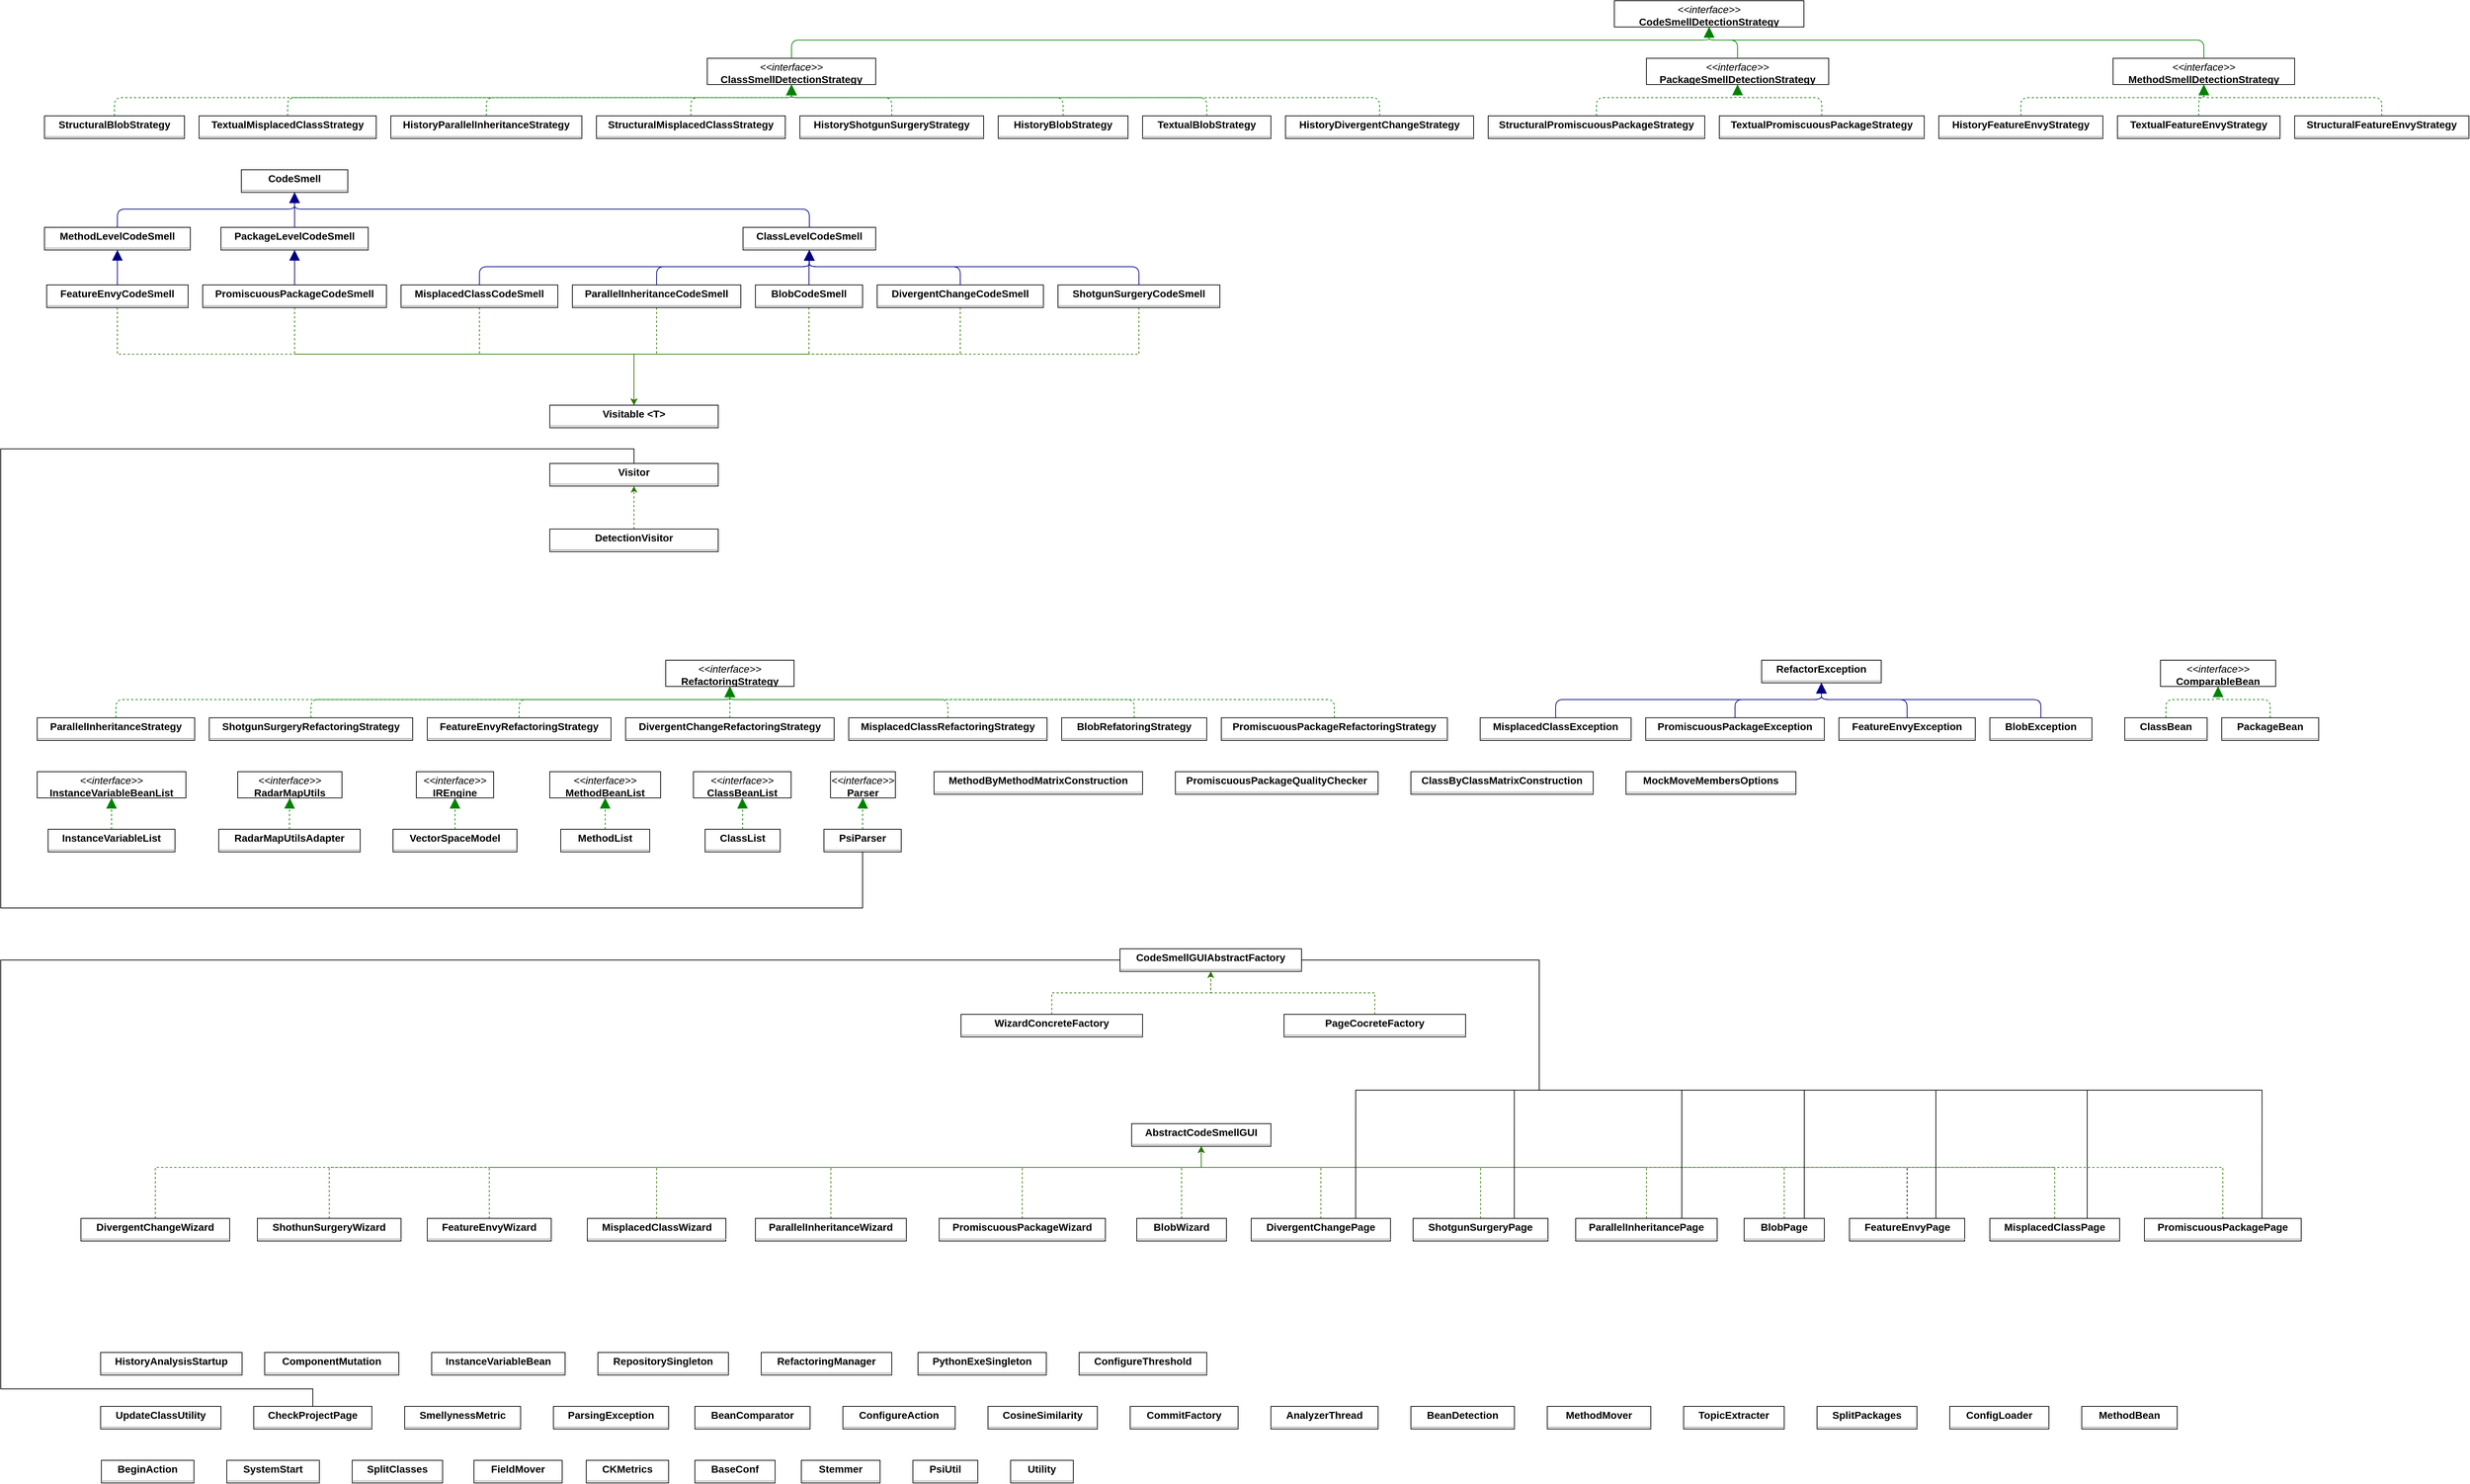 <mxfile version="18.1.3" type="device"><diagram id="3k8WFKtQSYaGmHDcZcW7" name="Page-1"><mxGraphModel dx="10780" dy="6190" grid="1" gridSize="10" guides="1" tooltips="1" connect="1" arrows="1" fold="1" page="0" pageScale="1" pageWidth="827" pageHeight="1169" background="none" math="0" shadow="0"><root><mxCell id="0"/><mxCell id="1" parent="0"/><mxCell id="node60" value="&lt;p style=&quot;margin:0px;margin-top:4px;text-align:center;&quot;&gt;&lt;b&gt;AnalyzerThread&lt;/b&gt;&lt;/p&gt;&lt;hr size=&quot;1&quot;/&gt;" style="verticalAlign=top;align=left;overflow=fill;fontSize=14;fontFamily=Helvetica;html=1;rounded=0;shadow=0;comic=0;labelBackgroundColor=none;strokeWidth=1;" parent="1" vertex="1"><mxGeometry x="1552" y="1914" width="147" height="31" as="geometry"/></mxCell><mxCell id="node11" value="&lt;p style=&quot;margin:0px;margin-top:4px;text-align:center;&quot;&gt;&lt;b&gt;BaseConf&lt;/b&gt;&lt;/p&gt;&lt;hr size=&quot;1&quot;/&gt;" style="verticalAlign=top;align=left;overflow=fill;fontSize=14;fontFamily=Helvetica;html=1;rounded=0;shadow=0;comic=0;labelBackgroundColor=none;strokeWidth=1;" parent="1" vertex="1"><mxGeometry x="762" y="1988" width="110" height="31" as="geometry"/></mxCell><mxCell id="node103" value="&lt;p style=&quot;margin:0px;margin-top:4px;text-align:center;&quot;&gt;&lt;b&gt;BeanComparator&lt;/b&gt;&lt;/p&gt;&lt;hr size=&quot;1&quot;/&gt;" style="verticalAlign=top;align=left;overflow=fill;fontSize=14;fontFamily=Helvetica;html=1;rounded=0;shadow=0;comic=0;labelBackgroundColor=none;strokeWidth=1;" parent="1" vertex="1"><mxGeometry x="762" y="1914" width="158" height="31" as="geometry"/></mxCell><mxCell id="node71" value="&lt;p style=&quot;margin:0px;margin-top:4px;text-align:center;&quot;&gt;&lt;b&gt;BeanDetection&lt;/b&gt;&lt;/p&gt;&lt;hr size=&quot;1&quot;/&gt;" style="verticalAlign=top;align=left;overflow=fill;fontSize=14;fontFamily=Helvetica;html=1;rounded=0;shadow=0;comic=0;labelBackgroundColor=none;strokeWidth=1;" parent="1" vertex="1"><mxGeometry x="1744" y="1914" width="142" height="31" as="geometry"/></mxCell><mxCell id="node22" value="&lt;p style=&quot;margin:0px;margin-top:4px;text-align:center;&quot;&gt;&lt;b&gt;BeginAction&lt;/b&gt;&lt;/p&gt;&lt;hr size=&quot;1&quot;/&gt;" style="verticalAlign=top;align=left;overflow=fill;fontSize=14;fontFamily=Helvetica;html=1;rounded=0;shadow=0;comic=0;labelBackgroundColor=none;strokeWidth=1;" parent="1" vertex="1"><mxGeometry x="-52" y="1988" width="127" height="31" as="geometry"/></mxCell><mxCell id="e5sbuGeg4OaHU3Vqe_0Z-6" style="edgeStyle=orthogonalEdgeStyle;rounded=0;orthogonalLoop=1;jettySize=auto;html=1;exitX=0.5;exitY=1;exitDx=0;exitDy=0;entryX=0.5;entryY=0;entryDx=0;entryDy=0;dashed=1;fillColor=#60a917;strokeColor=#2D7600;" parent="1" source="node31" target="e5sbuGeg4OaHU3Vqe_0Z-1" edge="1"><mxGeometry relative="1" as="geometry"><Array as="points"><mxPoint x="919" y="470"/><mxPoint x="679" y="470"/></Array></mxGeometry></mxCell><mxCell id="node31" value="&lt;p style=&quot;margin:0px;margin-top:4px;text-align:center;&quot;&gt;&lt;b&gt;BlobCodeSmell&lt;/b&gt;&lt;/p&gt;&lt;hr size=&quot;1&quot;/&gt;" style="verticalAlign=top;align=left;overflow=fill;fontSize=14;fontFamily=Helvetica;html=1;rounded=0;shadow=0;comic=0;labelBackgroundColor=none;strokeWidth=1;" parent="1" vertex="1"><mxGeometry x="845" y="375" width="147" height="31" as="geometry"/></mxCell><mxCell id="node64" value="&lt;p style=&quot;margin:0px;margin-top:4px;text-align:center;&quot;&gt;&lt;b&gt;BlobException&lt;/b&gt;&lt;/p&gt;&lt;hr size=&quot;1&quot;/&gt;" style="verticalAlign=top;align=left;overflow=fill;fontSize=14;fontFamily=Helvetica;html=1;rounded=0;shadow=0;comic=0;labelBackgroundColor=none;strokeWidth=1;" parent="1" vertex="1"><mxGeometry x="2538" y="969" width="140" height="31" as="geometry"/></mxCell><mxCell id="e5sbuGeg4OaHU3Vqe_0Z-24" style="edgeStyle=orthogonalEdgeStyle;rounded=0;jumpStyle=none;orthogonalLoop=1;jettySize=auto;html=1;entryX=0.5;entryY=1;entryDx=0;entryDy=0;dashed=1;elbow=vertical;fillColor=#60a917;strokeColor=#2D7600;" parent="1" source="node50" target="e5sbuGeg4OaHU3Vqe_0Z-13" edge="1"><mxGeometry relative="1" as="geometry"><Array as="points"><mxPoint x="2256" y="1586"/><mxPoint x="1457" y="1586"/></Array></mxGeometry></mxCell><mxCell id="node50" value="&lt;p style=&quot;margin:0px;margin-top:4px;text-align:center;&quot;&gt;&lt;b&gt;BlobPage&lt;/b&gt;&lt;/p&gt;&lt;hr size=&quot;1&quot;/&gt;" style="verticalAlign=top;align=left;overflow=fill;fontSize=14;fontFamily=Helvetica;html=1;rounded=0;shadow=0;comic=0;labelBackgroundColor=none;strokeWidth=1;" parent="1" vertex="1"><mxGeometry x="2201" y="1656" width="110" height="31" as="geometry"/></mxCell><mxCell id="node81" value="&lt;p style=&quot;margin:0px;margin-top:4px;text-align:center;&quot;&gt;&lt;b&gt;BlobRefatoringStrategy&lt;/b&gt;&lt;/p&gt;&lt;hr size=&quot;1&quot;/&gt;" style="verticalAlign=top;align=left;overflow=fill;fontSize=14;fontFamily=Helvetica;html=1;rounded=0;shadow=0;comic=0;labelBackgroundColor=none;strokeWidth=1;" parent="1" vertex="1"><mxGeometry x="1265" y="969" width="199" height="31" as="geometry"/></mxCell><mxCell id="e5sbuGeg4OaHU3Vqe_0Z-20" style="edgeStyle=orthogonalEdgeStyle;rounded=0;jumpStyle=none;orthogonalLoop=1;jettySize=auto;html=1;exitX=0.5;exitY=0;exitDx=0;exitDy=0;entryX=0.5;entryY=1;entryDx=0;entryDy=0;dashed=1;elbow=vertical;fillColor=#60a917;strokeColor=#2D7600;" parent="1" source="node40" target="e5sbuGeg4OaHU3Vqe_0Z-13" edge="1"><mxGeometry relative="1" as="geometry"><Array as="points"><mxPoint x="1430" y="1586"/><mxPoint x="1457" y="1586"/></Array></mxGeometry></mxCell><mxCell id="node40" value="&lt;p style=&quot;margin:0px;margin-top:4px;text-align:center;&quot;&gt;&lt;b&gt;BlobWizard&lt;/b&gt;&lt;/p&gt;&lt;hr size=&quot;1&quot;/&gt;" style="verticalAlign=top;align=left;overflow=fill;fontSize=14;fontFamily=Helvetica;html=1;rounded=0;shadow=0;comic=0;labelBackgroundColor=none;strokeWidth=1;" parent="1" vertex="1"><mxGeometry x="1368" y="1656" width="123" height="31" as="geometry"/></mxCell><mxCell id="node0" value="&lt;p style=&quot;margin:0px;margin-top:4px;text-align:center;&quot;&gt;&lt;b&gt;CKMetrics&lt;/b&gt;&lt;/p&gt;&lt;hr size=&quot;1&quot;/&gt;" style="verticalAlign=top;align=left;overflow=fill;fontSize=14;fontFamily=Helvetica;html=1;rounded=0;shadow=0;comic=0;labelBackgroundColor=none;strokeWidth=1;" parent="1" vertex="1"><mxGeometry x="613" y="1988" width="113" height="31" as="geometry"/></mxCell><mxCell id="node51" value="&lt;p style=&quot;margin:0px;margin-top:4px;text-align:center;&quot;&gt;&lt;b&gt;CheckProjectPage&lt;/b&gt;&lt;/p&gt;&lt;hr size=&quot;1&quot;/&gt;" style="verticalAlign=top;align=left;overflow=fill;fontSize=14;fontFamily=Helvetica;html=1;rounded=0;shadow=0;comic=0;labelBackgroundColor=none;strokeWidth=1;" parent="1" vertex="1"><mxGeometry x="157" y="1914" width="162" height="31" as="geometry"/></mxCell><mxCell id="node20" value="&lt;p style=&quot;margin:0px;margin-top:4px;text-align:center;&quot;&gt;&lt;b&gt;ClassBean&lt;/b&gt;&lt;/p&gt;&lt;hr size=&quot;1&quot;/&gt;" style="verticalAlign=top;align=left;overflow=fill;fontSize=14;fontFamily=Helvetica;html=1;rounded=0;shadow=0;comic=0;labelBackgroundColor=none;strokeWidth=1;" parent="1" vertex="1"><mxGeometry x="2723" y="969" width="113" height="31" as="geometry"/></mxCell><mxCell id="node14" value="&lt;p style=&quot;margin:0px;margin-top:4px;text-align:center;&quot;&gt;&lt;i&gt;&amp;lt;&amp;lt;interface&amp;gt;&amp;gt;&lt;/i&gt;&lt;br/&gt;&lt;b&gt;ClassBeanList&lt;/b&gt;&lt;/p&gt;&lt;hr size=&quot;1&quot;/&gt;" style="verticalAlign=top;align=left;overflow=fill;fontSize=14;fontFamily=Helvetica;html=1;rounded=0;shadow=0;comic=0;labelBackgroundColor=none;strokeWidth=1;" parent="1" vertex="1"><mxGeometry x="760" y="1043" width="134" height="36" as="geometry"/></mxCell><mxCell id="node5" value="&lt;p style=&quot;margin:0px;margin-top:4px;text-align:center;&quot;&gt;&lt;b&gt;ClassByClassMatrixConstruction&lt;/b&gt;&lt;/p&gt;&lt;hr size=&quot;1&quot;/&gt;" style="verticalAlign=top;align=left;overflow=fill;fontSize=14;fontFamily=Helvetica;html=1;rounded=0;shadow=0;comic=0;labelBackgroundColor=none;strokeWidth=1;" parent="1" vertex="1"><mxGeometry x="1744" y="1043" width="250" height="31" as="geometry"/></mxCell><mxCell id="node35" value="&lt;p style=&quot;margin:0px;margin-top:4px;text-align:center;&quot;&gt;&lt;b&gt;ClassLevelCodeSmell&lt;/b&gt;&lt;/p&gt;&lt;hr size=&quot;1&quot;/&gt;" style="verticalAlign=top;align=left;overflow=fill;fontSize=14;fontFamily=Helvetica;html=1;rounded=0;shadow=0;comic=0;labelBackgroundColor=none;strokeWidth=1;" parent="1" vertex="1"><mxGeometry x="828" y="296" width="182" height="31" as="geometry"/></mxCell><mxCell id="node18" value="&lt;p style=&quot;margin:0px;margin-top:4px;text-align:center;&quot;&gt;&lt;b&gt;ClassList&lt;/b&gt;&lt;/p&gt;&lt;hr size=&quot;1&quot;/&gt;" style="verticalAlign=top;align=left;overflow=fill;fontSize=14;fontFamily=Helvetica;html=1;rounded=0;shadow=0;comic=0;labelBackgroundColor=none;strokeWidth=1;" parent="1" vertex="1"><mxGeometry x="776" y="1122" width="103" height="31" as="geometry"/></mxCell><mxCell id="node99" value="&lt;p style=&quot;margin:0px;margin-top:4px;text-align:center;&quot;&gt;&lt;i&gt;&amp;lt;&amp;lt;interface&amp;gt;&amp;gt;&lt;/i&gt;&lt;br/&gt;&lt;b&gt;ClassSmellDetectionStrategy&lt;/b&gt;&lt;/p&gt;&lt;hr size=&quot;1&quot;/&gt;" style="verticalAlign=top;align=left;overflow=fill;fontSize=14;fontFamily=Helvetica;html=1;rounded=0;shadow=0;comic=0;labelBackgroundColor=none;strokeWidth=1;" parent="1" vertex="1"><mxGeometry x="779" y="64" width="231" height="36" as="geometry"/></mxCell><mxCell id="node26" value="&lt;p style=&quot;margin:0px;margin-top:4px;text-align:center;&quot;&gt;&lt;b&gt;CodeSmell&lt;T&gt;&lt;/b&gt;&lt;/p&gt;&lt;hr size=&quot;1&quot;/&gt;" style="verticalAlign=top;align=left;overflow=fill;fontSize=14;fontFamily=Helvetica;html=1;rounded=0;shadow=0;comic=0;labelBackgroundColor=none;strokeWidth=1;" parent="1" vertex="1"><mxGeometry x="140" y="217" width="146" height="31" as="geometry"/></mxCell><mxCell id="node100" value="&lt;p style=&quot;margin:0px;margin-top:4px;text-align:center;&quot;&gt;&lt;i&gt;&amp;lt;&amp;lt;interface&amp;gt;&amp;gt;&lt;/i&gt;&lt;br/&gt;&lt;b&gt;CodeSmellDetectionStrategy&lt;T&gt;&lt;/b&gt;&lt;/p&gt;&lt;hr size=&quot;1&quot;/&gt;" style="verticalAlign=top;align=left;overflow=fill;fontSize=14;fontFamily=Helvetica;html=1;rounded=0;shadow=0;comic=0;labelBackgroundColor=none;strokeWidth=1;" parent="1" vertex="1"><mxGeometry x="2023" y="-15" width="260" height="36" as="geometry"/></mxCell><mxCell id="node23" value="&lt;p style=&quot;margin:0px;margin-top:4px;text-align:center;&quot;&gt;&lt;b&gt;CommitFactory&lt;/b&gt;&lt;/p&gt;&lt;hr size=&quot;1&quot;/&gt;" style="verticalAlign=top;align=left;overflow=fill;fontSize=14;fontFamily=Helvetica;html=1;rounded=0;shadow=0;comic=0;labelBackgroundColor=none;strokeWidth=1;" parent="1" vertex="1"><mxGeometry x="1359" y="1914" width="148" height="31" as="geometry"/></mxCell><mxCell id="node102" value="&lt;p style=&quot;margin:0px;margin-top:4px;text-align:center;&quot;&gt;&lt;i&gt;&amp;lt;&amp;lt;interface&amp;gt;&amp;gt;&lt;/i&gt;&lt;br/&gt;&lt;b&gt;ComparableBean&lt;/b&gt;&lt;/p&gt;&lt;hr size=&quot;1&quot;/&gt;" style="verticalAlign=top;align=left;overflow=fill;fontSize=14;fontFamily=Helvetica;html=1;rounded=0;shadow=0;comic=0;labelBackgroundColor=none;strokeWidth=1;" parent="1" vertex="1"><mxGeometry x="2772" y="890" width="158" height="36" as="geometry"/></mxCell><mxCell id="node70" value="&lt;p style=&quot;margin:0px;margin-top:4px;text-align:center;&quot;&gt;&lt;b&gt;ComponentMutation&lt;/b&gt;&lt;/p&gt;&lt;hr size=&quot;1&quot;/&gt;" style="verticalAlign=top;align=left;overflow=fill;fontSize=14;fontFamily=Helvetica;html=1;rounded=0;shadow=0;comic=0;labelBackgroundColor=none;strokeWidth=1;" parent="1" vertex="1"><mxGeometry x="172" y="1840" width="184" height="31" as="geometry"/></mxCell><mxCell id="node10" value="&lt;p style=&quot;margin:0px;margin-top:4px;text-align:center;&quot;&gt;&lt;b&gt;ConfigLoader&lt;/b&gt;&lt;/p&gt;&lt;hr size=&quot;1&quot;/&gt;" style="verticalAlign=top;align=left;overflow=fill;fontSize=14;fontFamily=Helvetica;html=1;rounded=0;shadow=0;comic=0;labelBackgroundColor=none;strokeWidth=1;" parent="1" vertex="1"><mxGeometry x="2483" y="1914" width="136" height="31" as="geometry"/></mxCell><mxCell id="node24" value="&lt;p style=&quot;margin:0px;margin-top:4px;text-align:center;&quot;&gt;&lt;b&gt;ConfigureAction&lt;/b&gt;&lt;/p&gt;&lt;hr size=&quot;1&quot;/&gt;" style="verticalAlign=top;align=left;overflow=fill;fontSize=14;fontFamily=Helvetica;html=1;rounded=0;shadow=0;comic=0;labelBackgroundColor=none;strokeWidth=1;" parent="1" vertex="1"><mxGeometry x="965" y="1914" width="154" height="31" as="geometry"/></mxCell><mxCell id="node45" value="&lt;p style=&quot;margin:0px;margin-top:4px;text-align:center;&quot;&gt;&lt;b&gt;ConfigureThreshold&lt;/b&gt;&lt;/p&gt;&lt;hr size=&quot;1&quot;/&gt;" style="verticalAlign=top;align=left;overflow=fill;fontSize=14;fontFamily=Helvetica;html=1;rounded=0;shadow=0;comic=0;labelBackgroundColor=none;strokeWidth=1;" parent="1" vertex="1"><mxGeometry x="1289" y="1840" width="175" height="31" as="geometry"/></mxCell><mxCell id="node88" value="&lt;p style=&quot;margin:0px;margin-top:4px;text-align:center;&quot;&gt;&lt;b&gt;CosineSimilarity&lt;/b&gt;&lt;/p&gt;&lt;hr size=&quot;1&quot;/&gt;" style="verticalAlign=top;align=left;overflow=fill;fontSize=14;fontFamily=Helvetica;html=1;rounded=0;shadow=0;comic=0;labelBackgroundColor=none;strokeWidth=1;" parent="1" vertex="1"><mxGeometry x="1164" y="1914" width="150" height="31" as="geometry"/></mxCell><mxCell id="e5sbuGeg4OaHU3Vqe_0Z-7" style="edgeStyle=orthogonalEdgeStyle;rounded=0;orthogonalLoop=1;jettySize=auto;html=1;exitX=0.5;exitY=1;exitDx=0;exitDy=0;entryX=0.5;entryY=0;entryDx=0;entryDy=0;dashed=1;fillColor=#60a917;strokeColor=#2D7600;" parent="1" source="node29" target="e5sbuGeg4OaHU3Vqe_0Z-1" edge="1"><mxGeometry relative="1" as="geometry"><Array as="points"><mxPoint x="1126" y="470"/><mxPoint x="679" y="470"/></Array></mxGeometry></mxCell><mxCell id="node29" value="&lt;p style=&quot;margin:0px;margin-top:4px;text-align:center;&quot;&gt;&lt;b&gt;DivergentChangeCodeSmell&lt;/b&gt;&lt;/p&gt;&lt;hr size=&quot;1&quot;/&gt;" style="verticalAlign=top;align=left;overflow=fill;fontSize=14;fontFamily=Helvetica;html=1;rounded=0;shadow=0;comic=0;labelBackgroundColor=none;strokeWidth=1;" parent="1" vertex="1"><mxGeometry x="1012" y="375" width="228" height="31" as="geometry"/></mxCell><mxCell id="e5sbuGeg4OaHU3Vqe_0Z-21" style="edgeStyle=orthogonalEdgeStyle;rounded=0;jumpStyle=none;orthogonalLoop=1;jettySize=auto;html=1;entryX=0.5;entryY=1;entryDx=0;entryDy=0;dashed=1;elbow=vertical;fillColor=#60a917;strokeColor=#2D7600;" parent="1" source="node54" target="e5sbuGeg4OaHU3Vqe_0Z-13" edge="1"><mxGeometry relative="1" as="geometry"><Array as="points"><mxPoint x="1621" y="1586"/><mxPoint x="1457" y="1586"/></Array></mxGeometry></mxCell><mxCell id="node54" value="&lt;p style=&quot;margin:0px;margin-top:4px;text-align:center;&quot;&gt;&lt;b&gt;DivergentChangePage&lt;/b&gt;&lt;/p&gt;&lt;hr size=&quot;1&quot;/&gt;" style="verticalAlign=top;align=left;overflow=fill;fontSize=14;fontFamily=Helvetica;html=1;rounded=0;shadow=0;comic=0;labelBackgroundColor=none;strokeWidth=1;" parent="1" vertex="1"><mxGeometry x="1525" y="1656" width="191" height="31" as="geometry"/></mxCell><mxCell id="node83" value="&lt;p style=&quot;margin:0px;margin-top:4px;text-align:center;&quot;&gt;&lt;b&gt;DivergentChangeRefactoringStrategy&lt;/b&gt;&lt;/p&gt;&lt;hr size=&quot;1&quot;/&gt;" style="verticalAlign=top;align=left;overflow=fill;fontSize=14;fontFamily=Helvetica;html=1;rounded=0;shadow=0;comic=0;labelBackgroundColor=none;strokeWidth=1;" parent="1" vertex="1"><mxGeometry x="667" y="969" width="286" height="31" as="geometry"/></mxCell><mxCell id="e5sbuGeg4OaHU3Vqe_0Z-14" style="edgeStyle=orthogonalEdgeStyle;rounded=0;jumpStyle=none;orthogonalLoop=1;jettySize=auto;html=1;entryX=0.5;entryY=1;entryDx=0;entryDy=0;dashed=1;elbow=vertical;fillColor=#60a917;strokeColor=#2D7600;" parent="1" source="node53" target="e5sbuGeg4OaHU3Vqe_0Z-13" edge="1"><mxGeometry relative="1" as="geometry"><Array as="points"><mxPoint x="22" y="1586"/><mxPoint x="1457" y="1586"/></Array></mxGeometry></mxCell><mxCell id="node53" value="&lt;p style=&quot;margin:0px;margin-top:4px;text-align:center;&quot;&gt;&lt;b&gt;DivergentChangeWizard&lt;/b&gt;&lt;/p&gt;&lt;hr size=&quot;1&quot;/&gt;" style="verticalAlign=top;align=left;overflow=fill;fontSize=14;fontFamily=Helvetica;html=1;rounded=0;shadow=0;comic=0;labelBackgroundColor=none;strokeWidth=1;" parent="1" vertex="1"><mxGeometry x="-80" y="1656" width="204" height="31" as="geometry"/></mxCell><mxCell id="e5sbuGeg4OaHU3Vqe_0Z-2" style="edgeStyle=orthogonalEdgeStyle;rounded=0;orthogonalLoop=1;jettySize=auto;html=1;entryX=0.5;entryY=0;entryDx=0;entryDy=0;dashed=1;fillColor=#60a917;strokeColor=#2D7600;jumpStyle=none;" parent="1" source="node27" target="e5sbuGeg4OaHU3Vqe_0Z-1" edge="1"><mxGeometry relative="1" as="geometry"><Array as="points"><mxPoint x="-30" y="470"/><mxPoint x="679" y="470"/></Array></mxGeometry></mxCell><mxCell id="node27" value="&lt;p style=&quot;margin:0px;margin-top:4px;text-align:center;&quot;&gt;&lt;b&gt;FeatureEnvyCodeSmell&lt;/b&gt;&lt;/p&gt;&lt;hr size=&quot;1&quot;/&gt;" style="verticalAlign=top;align=left;overflow=fill;fontSize=14;fontFamily=Helvetica;html=1;rounded=0;shadow=0;comic=0;labelBackgroundColor=none;strokeWidth=1;" parent="1" vertex="1"><mxGeometry x="-127" y="375" width="194" height="31" as="geometry"/></mxCell><mxCell id="node66" value="&lt;p style=&quot;margin:0px;margin-top:4px;text-align:center;&quot;&gt;&lt;b&gt;FeatureEnvyException&lt;/b&gt;&lt;/p&gt;&lt;hr size=&quot;1&quot;/&gt;" style="verticalAlign=top;align=left;overflow=fill;fontSize=14;fontFamily=Helvetica;html=1;rounded=0;shadow=0;comic=0;labelBackgroundColor=none;strokeWidth=1;" parent="1" vertex="1"><mxGeometry x="2331" y="969" width="187" height="31" as="geometry"/></mxCell><mxCell id="e5sbuGeg4OaHU3Vqe_0Z-25" style="edgeStyle=orthogonalEdgeStyle;rounded=0;jumpStyle=none;orthogonalLoop=1;jettySize=auto;html=1;dashed=1;elbow=vertical;entryX=0.5;entryY=1;entryDx=0;entryDy=0;" parent="1" source="node41" target="e5sbuGeg4OaHU3Vqe_0Z-13" edge="1"><mxGeometry relative="1" as="geometry"><mxPoint x="2330" y="1446" as="targetPoint"/><Array as="points"><mxPoint x="2425" y="1586"/><mxPoint x="1457" y="1586"/></Array></mxGeometry></mxCell><mxCell id="node41" value="&lt;p style=&quot;margin:0px;margin-top:4px;text-align:center;&quot;&gt;&lt;b&gt;FeatureEnvyPage&lt;/b&gt;&lt;/p&gt;&lt;hr size=&quot;1&quot;/&gt;" style="verticalAlign=top;align=left;overflow=fill;fontSize=14;fontFamily=Helvetica;html=1;rounded=0;shadow=0;comic=0;labelBackgroundColor=none;strokeWidth=1;" parent="1" vertex="1"><mxGeometry x="2345.5" y="1656" width="158" height="31" as="geometry"/></mxCell><mxCell id="node79" value="&lt;p style=&quot;margin:0px;margin-top:4px;text-align:center;&quot;&gt;&lt;b&gt;FeatureEnvyRefactoringStrategy&lt;/b&gt;&lt;/p&gt;&lt;hr size=&quot;1&quot;/&gt;" style="verticalAlign=top;align=left;overflow=fill;fontSize=14;fontFamily=Helvetica;html=1;rounded=0;shadow=0;comic=0;labelBackgroundColor=none;strokeWidth=1;" parent="1" vertex="1"><mxGeometry x="395" y="969" width="252" height="31" as="geometry"/></mxCell><mxCell id="e5sbuGeg4OaHU3Vqe_0Z-16" style="edgeStyle=orthogonalEdgeStyle;rounded=0;jumpStyle=none;orthogonalLoop=1;jettySize=auto;html=1;entryX=0.5;entryY=1;entryDx=0;entryDy=0;dashed=1;elbow=vertical;fillColor=#60a917;strokeColor=#2D7600;" parent="1" source="node42" target="e5sbuGeg4OaHU3Vqe_0Z-13" edge="1"><mxGeometry relative="1" as="geometry"><Array as="points"><mxPoint x="480" y="1586"/><mxPoint x="1457" y="1586"/></Array></mxGeometry></mxCell><mxCell id="node42" value="&lt;p style=&quot;margin:0px;margin-top:4px;text-align:center;&quot;&gt;&lt;b&gt;FeatureEnvyWizard&lt;/b&gt;&lt;/p&gt;&lt;hr size=&quot;1&quot;/&gt;" style="verticalAlign=top;align=left;overflow=fill;fontSize=14;fontFamily=Helvetica;html=1;rounded=0;shadow=0;comic=0;labelBackgroundColor=none;strokeWidth=1;" parent="1" vertex="1"><mxGeometry x="395" y="1656" width="170" height="31" as="geometry"/></mxCell><mxCell id="node76" value="&lt;p style=&quot;margin:0px;margin-top:4px;text-align:center;&quot;&gt;&lt;b&gt;FieldMover&lt;/b&gt;&lt;/p&gt;&lt;hr size=&quot;1&quot;/&gt;" style="verticalAlign=top;align=left;overflow=fill;fontSize=14;fontFamily=Helvetica;html=1;rounded=0;shadow=0;comic=0;labelBackgroundColor=none;strokeWidth=1;" parent="1" vertex="1"><mxGeometry x="459" y="1988" width="121" height="31" as="geometry"/></mxCell><mxCell id="node61" value="&lt;p style=&quot;margin:0px;margin-top:4px;text-align:center;&quot;&gt;&lt;b&gt;HistoryAnalysisStartup&lt;/b&gt;&lt;/p&gt;&lt;hr size=&quot;1&quot;/&gt;" style="verticalAlign=top;align=left;overflow=fill;fontSize=14;fontFamily=Helvetica;html=1;rounded=0;shadow=0;comic=0;labelBackgroundColor=none;strokeWidth=1;" parent="1" vertex="1"><mxGeometry x="-53" y="1840" width="194" height="31" as="geometry"/></mxCell><mxCell id="node93" value="&lt;p style=&quot;margin:0px;margin-top:4px;text-align:center;&quot;&gt;&lt;b&gt;HistoryBlobStrategy&lt;/b&gt;&lt;/p&gt;&lt;hr size=&quot;1&quot;/&gt;" style="verticalAlign=top;align=left;overflow=fill;fontSize=14;fontFamily=Helvetica;html=1;rounded=0;shadow=0;comic=0;labelBackgroundColor=none;strokeWidth=1;" parent="1" vertex="1"><mxGeometry x="1178" y="143" width="178" height="31" as="geometry"/></mxCell><mxCell id="node104" value="&lt;p style=&quot;margin:0px;margin-top:4px;text-align:center;&quot;&gt;&lt;b&gt;HistoryDivergentChangeStrategy&lt;/b&gt;&lt;/p&gt;&lt;hr size=&quot;1&quot;/&gt;" style="verticalAlign=top;align=left;overflow=fill;fontSize=14;fontFamily=Helvetica;html=1;rounded=0;shadow=0;comic=0;labelBackgroundColor=none;strokeWidth=1;" parent="1" vertex="1"><mxGeometry x="1572" y="143" width="258" height="31" as="geometry"/></mxCell><mxCell id="node72" value="&lt;p style=&quot;margin:0px;margin-top:4px;text-align:center;&quot;&gt;&lt;b&gt;HistoryFeatureEnvyStrategy&lt;/b&gt;&lt;/p&gt;&lt;hr size=&quot;1&quot;/&gt;" style="verticalAlign=top;align=left;overflow=fill;fontSize=14;fontFamily=Helvetica;html=1;rounded=0;shadow=0;comic=0;labelBackgroundColor=none;strokeWidth=1;" parent="1" vertex="1"><mxGeometry x="2468" y="143" width="225" height="31" as="geometry"/></mxCell><mxCell id="node87" value="&lt;p style=&quot;margin:0px;margin-top:4px;text-align:center;&quot;&gt;&lt;b&gt;HistoryParallelInheritanceStrategy&lt;/b&gt;&lt;/p&gt;&lt;hr size=&quot;1&quot;/&gt;" style="verticalAlign=top;align=left;overflow=fill;fontSize=14;fontFamily=Helvetica;html=1;rounded=0;shadow=0;comic=0;labelBackgroundColor=none;strokeWidth=1;" parent="1" vertex="1"><mxGeometry x="345" y="143" width="262" height="31" as="geometry"/></mxCell><mxCell id="node96" value="&lt;p style=&quot;margin:0px;margin-top:4px;text-align:center;&quot;&gt;&lt;b&gt;HistoryShotgunSurgeryStrategy&lt;/b&gt;&lt;/p&gt;&lt;hr size=&quot;1&quot;/&gt;" style="verticalAlign=top;align=left;overflow=fill;fontSize=14;fontFamily=Helvetica;html=1;rounded=0;shadow=0;comic=0;labelBackgroundColor=none;strokeWidth=1;" parent="1" vertex="1"><mxGeometry x="906" y="143" width="252" height="31" as="geometry"/></mxCell><mxCell id="node9" value="&lt;p style=&quot;margin:0px;margin-top:4px;text-align:center;&quot;&gt;&lt;i&gt;&amp;lt;&amp;lt;interface&amp;gt;&amp;gt;&lt;/i&gt;&lt;br/&gt;&lt;b&gt;IREngine&lt;/b&gt;&lt;/p&gt;&lt;hr size=&quot;1&quot;/&gt;" style="verticalAlign=top;align=left;overflow=fill;fontSize=14;fontFamily=Helvetica;html=1;rounded=0;shadow=0;comic=0;labelBackgroundColor=none;strokeWidth=1;" parent="1" vertex="1"><mxGeometry x="380" y="1043" width="106" height="36" as="geometry"/></mxCell><mxCell id="node13" value="&lt;p style=&quot;margin:0px;margin-top:4px;text-align:center;&quot;&gt;&lt;b&gt;InstanceVariableBean&lt;/b&gt;&lt;/p&gt;&lt;hr size=&quot;1&quot;/&gt;" style="verticalAlign=top;align=left;overflow=fill;fontSize=14;fontFamily=Helvetica;html=1;rounded=0;shadow=0;comic=0;labelBackgroundColor=none;strokeWidth=1;" parent="1" vertex="1"><mxGeometry x="401" y="1840" width="183" height="31" as="geometry"/></mxCell><mxCell id="node15" value="&lt;p style=&quot;margin:0px;margin-top:4px;text-align:center;&quot;&gt;&lt;i&gt;&amp;lt;&amp;lt;interface&amp;gt;&amp;gt;&lt;/i&gt;&lt;br/&gt;&lt;b&gt;InstanceVariableBeanList&lt;/b&gt;&lt;/p&gt;&lt;hr size=&quot;1&quot;/&gt;" style="verticalAlign=top;align=left;overflow=fill;fontSize=14;fontFamily=Helvetica;html=1;rounded=0;shadow=0;comic=0;labelBackgroundColor=none;strokeWidth=1;" parent="1" vertex="1"><mxGeometry x="-140" y="1043" width="204" height="36" as="geometry"/></mxCell><mxCell id="node21" value="&lt;p style=&quot;margin:0px;margin-top:4px;text-align:center;&quot;&gt;&lt;b&gt;InstanceVariableList&lt;/b&gt;&lt;/p&gt;&lt;hr size=&quot;1&quot;/&gt;" style="verticalAlign=top;align=left;overflow=fill;fontSize=14;fontFamily=Helvetica;html=1;rounded=0;shadow=0;comic=0;labelBackgroundColor=none;strokeWidth=1;" parent="1" vertex="1"><mxGeometry x="-125" y="1122" width="174" height="31" as="geometry"/></mxCell><mxCell id="node19" value="&lt;p style=&quot;margin:0px;margin-top:4px;text-align:center;&quot;&gt;&lt;b&gt;MethodBean&lt;/b&gt;&lt;/p&gt;&lt;hr size=&quot;1&quot;/&gt;" style="verticalAlign=top;align=left;overflow=fill;fontSize=14;fontFamily=Helvetica;html=1;rounded=0;shadow=0;comic=0;labelBackgroundColor=none;strokeWidth=1;" parent="1" vertex="1"><mxGeometry x="2664" y="1914" width="131" height="31" as="geometry"/></mxCell><mxCell id="node16" value="&lt;p style=&quot;margin:0px;margin-top:4px;text-align:center;&quot;&gt;&lt;i&gt;&amp;lt;&amp;lt;interface&amp;gt;&amp;gt;&lt;/i&gt;&lt;br/&gt;&lt;b&gt;MethodBeanList&lt;/b&gt;&lt;/p&gt;&lt;hr size=&quot;1&quot;/&gt;" style="verticalAlign=top;align=left;overflow=fill;fontSize=14;fontFamily=Helvetica;html=1;rounded=0;shadow=0;comic=0;labelBackgroundColor=none;strokeWidth=1;" parent="1" vertex="1"><mxGeometry x="563" y="1043" width="152" height="36" as="geometry"/></mxCell><mxCell id="node6" value="&lt;p style=&quot;margin:0px;margin-top:4px;text-align:center;&quot;&gt;&lt;b&gt;MethodByMethodMatrixConstruction&lt;/b&gt;&lt;/p&gt;&lt;hr size=&quot;1&quot;/&gt;" style="verticalAlign=top;align=left;overflow=fill;fontSize=14;fontFamily=Helvetica;html=1;rounded=0;shadow=0;comic=0;labelBackgroundColor=none;strokeWidth=1;" parent="1" vertex="1"><mxGeometry x="1090" y="1043" width="286" height="31" as="geometry"/></mxCell><mxCell id="node33" value="&lt;p style=&quot;margin:0px;margin-top:4px;text-align:center;&quot;&gt;&lt;b&gt;MethodLevelCodeSmell&lt;/b&gt;&lt;/p&gt;&lt;hr size=&quot;1&quot;/&gt;" style="verticalAlign=top;align=left;overflow=fill;fontSize=14;fontFamily=Helvetica;html=1;rounded=0;shadow=0;comic=0;labelBackgroundColor=none;strokeWidth=1;" parent="1" vertex="1"><mxGeometry x="-130" y="296" width="200" height="31" as="geometry"/></mxCell><mxCell id="node12" value="&lt;p style=&quot;margin:0px;margin-top:4px;text-align:center;&quot;&gt;&lt;b&gt;MethodList&lt;/b&gt;&lt;/p&gt;&lt;hr size=&quot;1&quot;/&gt;" style="verticalAlign=top;align=left;overflow=fill;fontSize=14;fontFamily=Helvetica;html=1;rounded=0;shadow=0;comic=0;labelBackgroundColor=none;strokeWidth=1;" parent="1" vertex="1"><mxGeometry x="578" y="1122" width="122" height="31" as="geometry"/></mxCell><mxCell id="node80" value="&lt;p style=&quot;margin:0px;margin-top:4px;text-align:center;&quot;&gt;&lt;b&gt;MethodMover&lt;/b&gt;&lt;/p&gt;&lt;hr size=&quot;1&quot;/&gt;" style="verticalAlign=top;align=left;overflow=fill;fontSize=14;fontFamily=Helvetica;html=1;rounded=0;shadow=0;comic=0;labelBackgroundColor=none;strokeWidth=1;" parent="1" vertex="1"><mxGeometry x="1931" y="1914" width="142" height="31" as="geometry"/></mxCell><mxCell id="node98" value="&lt;p style=&quot;margin:0px;margin-top:4px;text-align:center;&quot;&gt;&lt;i&gt;&amp;lt;&amp;lt;interface&amp;gt;&amp;gt;&lt;/i&gt;&lt;br/&gt;&lt;b&gt;MethodSmellDetectionStrategy&lt;/b&gt;&lt;/p&gt;&lt;hr size=&quot;1&quot;/&gt;" style="verticalAlign=top;align=left;overflow=fill;fontSize=14;fontFamily=Helvetica;html=1;rounded=0;shadow=0;comic=0;labelBackgroundColor=none;strokeWidth=1;" parent="1" vertex="1"><mxGeometry x="2707" y="64" width="249" height="36" as="geometry"/></mxCell><mxCell id="e5sbuGeg4OaHU3Vqe_0Z-4" style="edgeStyle=orthogonalEdgeStyle;rounded=0;orthogonalLoop=1;jettySize=auto;html=1;exitX=0.5;exitY=1;exitDx=0;exitDy=0;entryX=0.5;entryY=0;entryDx=0;entryDy=0;dashed=1;fillColor=#60a917;strokeColor=#2D7600;" parent="1" source="node36" target="e5sbuGeg4OaHU3Vqe_0Z-1" edge="1"><mxGeometry relative="1" as="geometry"><Array as="points"><mxPoint x="467" y="470"/><mxPoint x="679" y="470"/></Array></mxGeometry></mxCell><mxCell id="node36" value="&lt;p style=&quot;margin:0px;margin-top:4px;text-align:center;&quot;&gt;&lt;b&gt;MisplacedClassCodeSmell&lt;/b&gt;&lt;/p&gt;&lt;hr size=&quot;1&quot;/&gt;" style="verticalAlign=top;align=left;overflow=fill;fontSize=14;fontFamily=Helvetica;html=1;rounded=0;shadow=0;comic=0;labelBackgroundColor=none;strokeWidth=1;" parent="1" vertex="1"><mxGeometry x="359" y="375" width="215" height="31" as="geometry"/></mxCell><mxCell id="node67" value="&lt;p style=&quot;margin:0px;margin-top:4px;text-align:center;&quot;&gt;&lt;b&gt;MisplacedClassException&lt;/b&gt;&lt;/p&gt;&lt;hr size=&quot;1&quot;/&gt;" style="verticalAlign=top;align=left;overflow=fill;fontSize=14;fontFamily=Helvetica;html=1;rounded=0;shadow=0;comic=0;labelBackgroundColor=none;strokeWidth=1;" parent="1" vertex="1"><mxGeometry x="1839" y="969" width="207" height="31" as="geometry"/></mxCell><mxCell id="e5sbuGeg4OaHU3Vqe_0Z-26" style="edgeStyle=orthogonalEdgeStyle;rounded=0;jumpStyle=none;orthogonalLoop=1;jettySize=auto;html=1;entryX=0.5;entryY=1;entryDx=0;entryDy=0;dashed=1;elbow=vertical;fillColor=#60a917;strokeColor=#2D7600;" parent="1" source="node55" target="e5sbuGeg4OaHU3Vqe_0Z-13" edge="1"><mxGeometry relative="1" as="geometry"><Array as="points"><mxPoint x="2627" y="1586"/><mxPoint x="1457" y="1586"/></Array></mxGeometry></mxCell><mxCell id="node55" value="&lt;p style=&quot;margin:0px;margin-top:4px;text-align:center;&quot;&gt;&lt;b&gt;MisplacedClassPage&lt;/b&gt;&lt;/p&gt;&lt;hr size=&quot;1&quot;/&gt;" style="verticalAlign=top;align=left;overflow=fill;fontSize=14;fontFamily=Helvetica;html=1;rounded=0;shadow=0;comic=0;labelBackgroundColor=none;strokeWidth=1;" parent="1" vertex="1"><mxGeometry x="2538" y="1656" width="178" height="31" as="geometry"/></mxCell><mxCell id="node78" value="&lt;p style=&quot;margin:0px;margin-top:4px;text-align:center;&quot;&gt;&lt;b&gt;MisplacedClassRefactoringStrategy&lt;/b&gt;&lt;/p&gt;&lt;hr size=&quot;1&quot;/&gt;" style="verticalAlign=top;align=left;overflow=fill;fontSize=14;fontFamily=Helvetica;html=1;rounded=0;shadow=0;comic=0;labelBackgroundColor=none;strokeWidth=1;" parent="1" vertex="1"><mxGeometry x="973" y="969" width="272" height="31" as="geometry"/></mxCell><mxCell id="e5sbuGeg4OaHU3Vqe_0Z-17" style="edgeStyle=orthogonalEdgeStyle;rounded=0;jumpStyle=none;orthogonalLoop=1;jettySize=auto;html=1;entryX=0.5;entryY=1;entryDx=0;entryDy=0;dashed=1;elbow=vertical;fillColor=#60a917;strokeColor=#2D7600;" parent="1" source="node43" target="e5sbuGeg4OaHU3Vqe_0Z-13" edge="1"><mxGeometry relative="1" as="geometry"><Array as="points"><mxPoint x="710" y="1586"/><mxPoint x="1457" y="1586"/></Array></mxGeometry></mxCell><mxCell id="node43" value="&lt;p style=&quot;margin:0px;margin-top:4px;text-align:center;&quot;&gt;&lt;b&gt;MisplacedClassWizard&lt;/b&gt;&lt;/p&gt;&lt;hr size=&quot;1&quot;/&gt;" style="verticalAlign=top;align=left;overflow=fill;fontSize=14;fontFamily=Helvetica;html=1;rounded=0;shadow=0;comic=0;labelBackgroundColor=none;strokeWidth=1;" parent="1" vertex="1"><mxGeometry x="614.5" y="1656" width="190" height="31" as="geometry"/></mxCell><mxCell id="node82" value="&lt;p style=&quot;margin:0px;margin-top:4px;text-align:center;&quot;&gt;&lt;b&gt;MockMoveMembersOptions&lt;/b&gt;&lt;/p&gt;&lt;hr size=&quot;1&quot;/&gt;" style="verticalAlign=top;align=left;overflow=fill;fontSize=14;fontFamily=Helvetica;html=1;rounded=0;shadow=0;comic=0;labelBackgroundColor=none;strokeWidth=1;" parent="1" vertex="1"><mxGeometry x="2039" y="1043" width="233" height="31" as="geometry"/></mxCell><mxCell id="node17" value="&lt;p style=&quot;margin:0px;margin-top:4px;text-align:center;&quot;&gt;&lt;b&gt;PackageBean&lt;/b&gt;&lt;/p&gt;&lt;hr size=&quot;1&quot;/&gt;" style="verticalAlign=top;align=left;overflow=fill;fontSize=14;fontFamily=Helvetica;html=1;rounded=0;shadow=0;comic=0;labelBackgroundColor=none;strokeWidth=1;" parent="1" vertex="1"><mxGeometry x="2856" y="969" width="133" height="31" as="geometry"/></mxCell><mxCell id="node30" value="&lt;p style=&quot;margin:0px;margin-top:4px;text-align:center;&quot;&gt;&lt;b&gt;PackageLevelCodeSmell&lt;/b&gt;&lt;/p&gt;&lt;hr size=&quot;1&quot;/&gt;" style="verticalAlign=top;align=left;overflow=fill;fontSize=14;fontFamily=Helvetica;html=1;rounded=0;shadow=0;comic=0;labelBackgroundColor=none;strokeWidth=1;" parent="1" vertex="1"><mxGeometry x="112" y="296" width="202" height="31" as="geometry"/></mxCell><mxCell id="node97" value="&lt;p style=&quot;margin:0px;margin-top:4px;text-align:center;&quot;&gt;&lt;i&gt;&amp;lt;&amp;lt;interface&amp;gt;&amp;gt;&lt;/i&gt;&lt;br/&gt;&lt;b&gt;PackageSmellDetectionStrategy&lt;/b&gt;&lt;/p&gt;&lt;hr size=&quot;1&quot;/&gt;" style="verticalAlign=top;align=left;overflow=fill;fontSize=14;fontFamily=Helvetica;html=1;rounded=0;shadow=0;comic=0;labelBackgroundColor=none;strokeWidth=1;" parent="1" vertex="1"><mxGeometry x="2067" y="64" width="250" height="36" as="geometry"/></mxCell><mxCell id="e5sbuGeg4OaHU3Vqe_0Z-5" style="edgeStyle=orthogonalEdgeStyle;rounded=0;orthogonalLoop=1;jettySize=auto;html=1;exitX=0.5;exitY=1;exitDx=0;exitDy=0;entryX=0.5;entryY=0;entryDx=0;entryDy=0;dashed=1;fillColor=#60a917;strokeColor=#2D7600;" parent="1" source="node32" target="e5sbuGeg4OaHU3Vqe_0Z-1" edge="1"><mxGeometry relative="1" as="geometry"><Array as="points"><mxPoint x="710" y="470"/><mxPoint x="678" y="470"/></Array></mxGeometry></mxCell><mxCell id="node32" value="&lt;p style=&quot;margin:0px;margin-top:4px;text-align:center;&quot;&gt;&lt;b&gt;ParallelInheritanceCodeSmell&lt;/b&gt;&lt;/p&gt;&lt;hr size=&quot;1&quot;/&gt;" style="verticalAlign=top;align=left;overflow=fill;fontSize=14;fontFamily=Helvetica;html=1;rounded=0;shadow=0;comic=0;labelBackgroundColor=none;strokeWidth=1;" parent="1" vertex="1"><mxGeometry x="594" y="375" width="231" height="31" as="geometry"/></mxCell><mxCell id="e5sbuGeg4OaHU3Vqe_0Z-23" style="edgeStyle=orthogonalEdgeStyle;rounded=0;jumpStyle=none;orthogonalLoop=1;jettySize=auto;html=1;exitX=0.5;exitY=0;exitDx=0;exitDy=0;entryX=0.5;entryY=1;entryDx=0;entryDy=0;dashed=1;elbow=vertical;fillColor=#60a917;strokeColor=#2D7600;" parent="1" source="node52" target="e5sbuGeg4OaHU3Vqe_0Z-13" edge="1"><mxGeometry relative="1" as="geometry"><Array as="points"><mxPoint x="2067" y="1586"/><mxPoint x="1457" y="1586"/></Array></mxGeometry></mxCell><mxCell id="node52" value="&lt;p style=&quot;margin:0px;margin-top:4px;text-align:center;&quot;&gt;&lt;b&gt;ParallelInheritancePage&lt;/b&gt;&lt;/p&gt;&lt;hr size=&quot;1&quot;/&gt;" style="verticalAlign=top;align=left;overflow=fill;fontSize=14;fontFamily=Helvetica;html=1;rounded=0;shadow=0;comic=0;labelBackgroundColor=none;strokeWidth=1;" parent="1" vertex="1"><mxGeometry x="1970" y="1656" width="194" height="31" as="geometry"/></mxCell><mxCell id="node77" value="&lt;p style=&quot;margin:0px;margin-top:4px;text-align:center;&quot;&gt;&lt;b&gt;ParallelInheritanceStrategy&lt;/b&gt;&lt;/p&gt;&lt;hr size=&quot;1&quot;/&gt;" style="verticalAlign=top;align=left;overflow=fill;fontSize=14;fontFamily=Helvetica;html=1;rounded=0;shadow=0;comic=0;labelBackgroundColor=none;strokeWidth=1;" parent="1" vertex="1"><mxGeometry x="-140" y="969" width="216" height="31" as="geometry"/></mxCell><mxCell id="e5sbuGeg4OaHU3Vqe_0Z-18" style="edgeStyle=orthogonalEdgeStyle;rounded=0;jumpStyle=none;orthogonalLoop=1;jettySize=auto;html=1;entryX=0.5;entryY=1;entryDx=0;entryDy=0;dashed=1;elbow=vertical;fillColor=#60a917;strokeColor=#2D7600;" parent="1" source="node46" target="e5sbuGeg4OaHU3Vqe_0Z-13" edge="1"><mxGeometry relative="1" as="geometry"><Array as="points"><mxPoint x="949" y="1586"/><mxPoint x="1457" y="1586"/></Array></mxGeometry></mxCell><mxCell id="node46" value="&lt;p style=&quot;margin:0px;margin-top:4px;text-align:center;&quot;&gt;&lt;b&gt;ParallelInheritanceWizard&lt;/b&gt;&lt;/p&gt;&lt;hr size=&quot;1&quot;/&gt;" style="verticalAlign=top;align=left;overflow=fill;fontSize=14;fontFamily=Helvetica;html=1;rounded=0;shadow=0;comic=0;labelBackgroundColor=none;strokeWidth=1;" parent="1" vertex="1"><mxGeometry x="845" y="1656" width="207" height="31" as="geometry"/></mxCell><mxCell id="node37" value="&lt;p style=&quot;margin:0px;margin-top:4px;text-align:center;&quot;&gt;&lt;i&gt;&amp;lt;&amp;lt;interface&amp;gt;&amp;gt;&lt;/i&gt;&lt;br/&gt;&lt;b&gt;Parser&lt;/b&gt;&lt;/p&gt;&lt;hr size=&quot;1&quot;/&gt;" style="verticalAlign=top;align=left;overflow=fill;fontSize=14;fontFamily=Helvetica;html=1;rounded=0;shadow=0;comic=0;labelBackgroundColor=none;strokeWidth=1;" parent="1" vertex="1"><mxGeometry x="948" y="1043" width="89" height="36" as="geometry"/></mxCell><mxCell id="node38" value="&lt;p style=&quot;margin:0px;margin-top:4px;text-align:center;&quot;&gt;&lt;b&gt;ParsingException&lt;/b&gt;&lt;/p&gt;&lt;hr size=&quot;1&quot;/&gt;" style="verticalAlign=top;align=left;overflow=fill;fontSize=14;fontFamily=Helvetica;html=1;rounded=0;shadow=0;comic=0;labelBackgroundColor=none;strokeWidth=1;" parent="1" vertex="1"><mxGeometry x="568" y="1914" width="158" height="31" as="geometry"/></mxCell><mxCell id="e5sbuGeg4OaHU3Vqe_0Z-3" style="edgeStyle=orthogonalEdgeStyle;rounded=0;orthogonalLoop=1;jettySize=auto;html=1;entryX=0.5;entryY=0;entryDx=0;entryDy=0;dashed=1;fillColor=#60a917;strokeColor=#2D7600;" parent="1" source="node28" target="e5sbuGeg4OaHU3Vqe_0Z-1" edge="1"><mxGeometry relative="1" as="geometry"><Array as="points"><mxPoint x="213" y="470"/><mxPoint x="679" y="470"/></Array></mxGeometry></mxCell><mxCell id="node28" value="&lt;p style=&quot;margin:0px;margin-top:4px;text-align:center;&quot;&gt;&lt;b&gt;PromiscuousPackageCodeSmell&lt;/b&gt;&lt;/p&gt;&lt;hr size=&quot;1&quot;/&gt;" style="verticalAlign=top;align=left;overflow=fill;fontSize=14;fontFamily=Helvetica;html=1;rounded=0;shadow=0;comic=0;labelBackgroundColor=none;strokeWidth=1;" parent="1" vertex="1"><mxGeometry x="87" y="375" width="252" height="31" as="geometry"/></mxCell><mxCell id="node63" value="&lt;p style=&quot;margin:0px;margin-top:4px;text-align:center;&quot;&gt;&lt;b&gt;PromiscuousPackageException&lt;/b&gt;&lt;/p&gt;&lt;hr size=&quot;1&quot;/&gt;" style="verticalAlign=top;align=left;overflow=fill;fontSize=14;fontFamily=Helvetica;html=1;rounded=0;shadow=0;comic=0;labelBackgroundColor=none;strokeWidth=1;" parent="1" vertex="1"><mxGeometry x="2066" y="969" width="245" height="31" as="geometry"/></mxCell><mxCell id="e5sbuGeg4OaHU3Vqe_0Z-27" style="edgeStyle=orthogonalEdgeStyle;rounded=0;jumpStyle=none;orthogonalLoop=1;jettySize=auto;html=1;entryX=0.5;entryY=1;entryDx=0;entryDy=0;dashed=1;elbow=vertical;fillColor=#60a917;strokeColor=#2D7600;" parent="1" source="node48" target="e5sbuGeg4OaHU3Vqe_0Z-13" edge="1"><mxGeometry relative="1" as="geometry"><Array as="points"><mxPoint x="2858" y="1586"/><mxPoint x="1457" y="1586"/></Array></mxGeometry></mxCell><mxCell id="node48" value="&lt;p style=&quot;margin:0px;margin-top:4px;text-align:center;&quot;&gt;&lt;b&gt;PromiscuousPackagePage&lt;/b&gt;&lt;/p&gt;&lt;hr size=&quot;1&quot;/&gt;" style="verticalAlign=top;align=left;overflow=fill;fontSize=14;fontFamily=Helvetica;html=1;rounded=0;shadow=0;comic=0;labelBackgroundColor=none;strokeWidth=1;" parent="1" vertex="1"><mxGeometry x="2750" y="1656" width="215" height="31" as="geometry"/></mxCell><mxCell id="node2" value="&lt;p style=&quot;margin:0px;margin-top:4px;text-align:center;&quot;&gt;&lt;b&gt;PromiscuousPackageQualityChecker&lt;/b&gt;&lt;/p&gt;&lt;hr size=&quot;1&quot;/&gt;" style="verticalAlign=top;align=left;overflow=fill;fontSize=14;fontFamily=Helvetica;html=1;rounded=0;shadow=0;comic=0;labelBackgroundColor=none;strokeWidth=1;" parent="1" vertex="1"><mxGeometry x="1421" y="1043" width="278" height="31" as="geometry"/></mxCell><mxCell id="node85" value="&lt;p style=&quot;margin:0px;margin-top:4px;text-align:center;&quot;&gt;&lt;b&gt;PromiscuousPackageRefactoringStrategy&lt;/b&gt;&lt;/p&gt;&lt;hr size=&quot;1&quot;/&gt;" style="verticalAlign=top;align=left;overflow=fill;fontSize=14;fontFamily=Helvetica;html=1;rounded=0;shadow=0;comic=0;labelBackgroundColor=none;strokeWidth=1;" parent="1" vertex="1"><mxGeometry x="1484" y="969" width="310" height="31" as="geometry"/></mxCell><mxCell id="e5sbuGeg4OaHU3Vqe_0Z-19" style="edgeStyle=orthogonalEdgeStyle;rounded=0;jumpStyle=none;orthogonalLoop=1;jettySize=auto;html=1;entryX=0.5;entryY=1;entryDx=0;entryDy=0;dashed=1;elbow=vertical;fillColor=#60a917;strokeColor=#2D7600;" parent="1" source="node49" target="e5sbuGeg4OaHU3Vqe_0Z-13" edge="1"><mxGeometry relative="1" as="geometry"><Array as="points"><mxPoint x="1211" y="1586"/><mxPoint x="1457" y="1586"/></Array></mxGeometry></mxCell><mxCell id="node49" value="&lt;p style=&quot;margin:0px;margin-top:4px;text-align:center;&quot;&gt;&lt;b&gt;PromiscuousPackageWizard&lt;/b&gt;&lt;/p&gt;&lt;hr size=&quot;1&quot;/&gt;" style="verticalAlign=top;align=left;overflow=fill;fontSize=14;fontFamily=Helvetica;html=1;rounded=0;shadow=0;comic=0;labelBackgroundColor=none;strokeWidth=1;" parent="1" vertex="1"><mxGeometry x="1097" y="1656" width="228" height="31" as="geometry"/></mxCell><mxCell id="node39" value="&lt;p style=&quot;margin:0px;margin-top:4px;text-align:center;&quot;&gt;&lt;b&gt;PsiParser&lt;/b&gt;&lt;/p&gt;&lt;hr size=&quot;1&quot;/&gt;" style="verticalAlign=top;align=left;overflow=fill;fontSize=14;fontFamily=Helvetica;html=1;rounded=0;shadow=0;comic=0;labelBackgroundColor=none;strokeWidth=1;" parent="1" vertex="1"><mxGeometry x="939" y="1122" width="106" height="31" as="geometry"/></mxCell><mxCell id="node75" value="&lt;p style=&quot;margin:0px;margin-top:4px;text-align:center;&quot;&gt;&lt;b&gt;PsiUtil&lt;/b&gt;&lt;/p&gt;&lt;hr size=&quot;1&quot;/&gt;" style="verticalAlign=top;align=left;overflow=fill;fontSize=14;fontFamily=Helvetica;html=1;rounded=0;shadow=0;comic=0;labelBackgroundColor=none;strokeWidth=1;" parent="1" vertex="1"><mxGeometry x="1061" y="1988" width="89" height="31" as="geometry"/></mxCell><mxCell id="node59" value="&lt;p style=&quot;margin:0px;margin-top:4px;text-align:center;&quot;&gt;&lt;b&gt;PythonExeSingleton&lt;/b&gt;&lt;/p&gt;&lt;hr size=&quot;1&quot;/&gt;" style="verticalAlign=top;align=left;overflow=fill;fontSize=14;fontFamily=Helvetica;html=1;rounded=0;shadow=0;comic=0;labelBackgroundColor=none;strokeWidth=1;" parent="1" vertex="1"><mxGeometry x="1068" y="1840" width="176" height="31" as="geometry"/></mxCell><mxCell id="node57" value="&lt;p style=&quot;margin:0px;margin-top:4px;text-align:center;&quot;&gt;&lt;i&gt;&amp;lt;&amp;lt;interface&amp;gt;&amp;gt;&lt;/i&gt;&lt;br/&gt;&lt;b&gt;RadarMapUtils&lt;/b&gt;&lt;/p&gt;&lt;hr size=&quot;1&quot;/&gt;" style="verticalAlign=top;align=left;overflow=fill;fontSize=14;fontFamily=Helvetica;html=1;rounded=0;shadow=0;comic=0;labelBackgroundColor=none;strokeWidth=1;" parent="1" vertex="1"><mxGeometry x="135" y="1043" width="143" height="36" as="geometry"/></mxCell><mxCell id="node58" value="&lt;p style=&quot;margin:0px;margin-top:4px;text-align:center;&quot;&gt;&lt;b&gt;RadarMapUtilsAdapter&lt;/b&gt;&lt;/p&gt;&lt;hr size=&quot;1&quot;/&gt;" style="verticalAlign=top;align=left;overflow=fill;fontSize=14;fontFamily=Helvetica;html=1;rounded=0;shadow=0;comic=0;labelBackgroundColor=none;strokeWidth=1;" parent="1" vertex="1"><mxGeometry x="109" y="1122" width="194" height="31" as="geometry"/></mxCell><mxCell id="node65" value="&lt;p style=&quot;margin:0px;margin-top:4px;text-align:center;&quot;&gt;&lt;b&gt;RefactorException&lt;/b&gt;&lt;/p&gt;&lt;hr size=&quot;1&quot;/&gt;" style="verticalAlign=top;align=left;overflow=fill;fontSize=14;fontFamily=Helvetica;html=1;rounded=0;shadow=0;comic=0;labelBackgroundColor=none;strokeWidth=1;" parent="1" vertex="1"><mxGeometry x="2225" y="890" width="164" height="31" as="geometry"/></mxCell><mxCell id="node68" value="&lt;p style=&quot;margin:0px;margin-top:4px;text-align:center;&quot;&gt;&lt;b&gt;RefactoringManager&lt;/b&gt;&lt;/p&gt;&lt;hr size=&quot;1&quot;/&gt;" style="verticalAlign=top;align=left;overflow=fill;fontSize=14;fontFamily=Helvetica;html=1;rounded=0;shadow=0;comic=0;labelBackgroundColor=none;strokeWidth=1;" parent="1" vertex="1"><mxGeometry x="853" y="1840" width="179" height="31" as="geometry"/></mxCell><mxCell id="node69" value="&lt;p style=&quot;margin:0px;margin-top:4px;text-align:center;&quot;&gt;&lt;i&gt;&amp;lt;&amp;lt;interface&amp;gt;&amp;gt;&lt;/i&gt;&lt;br/&gt;&lt;b&gt;RefactoringStrategy&lt;/b&gt;&lt;/p&gt;&lt;hr size=&quot;1&quot;/&gt;" style="verticalAlign=top;align=left;overflow=fill;fontSize=14;fontFamily=Helvetica;html=1;rounded=0;shadow=0;comic=0;labelBackgroundColor=none;strokeWidth=1;" parent="1" vertex="1"><mxGeometry x="722" y="890" width="176" height="36" as="geometry"/></mxCell><mxCell id="node62" value="&lt;p style=&quot;margin:0px;margin-top:4px;text-align:center;&quot;&gt;&lt;b&gt;RepositorySingleton&lt;/b&gt;&lt;/p&gt;&lt;hr size=&quot;1&quot;/&gt;" style="verticalAlign=top;align=left;overflow=fill;fontSize=14;fontFamily=Helvetica;html=1;rounded=0;shadow=0;comic=0;labelBackgroundColor=none;strokeWidth=1;" parent="1" vertex="1"><mxGeometry x="629" y="1840" width="179" height="31" as="geometry"/></mxCell><mxCell id="e5sbuGeg4OaHU3Vqe_0Z-8" style="edgeStyle=orthogonalEdgeStyle;rounded=0;orthogonalLoop=1;jettySize=auto;html=1;exitX=0.5;exitY=1;exitDx=0;exitDy=0;entryX=0.5;entryY=0;entryDx=0;entryDy=0;dashed=1;fillColor=#60a917;strokeColor=#2D7600;" parent="1" source="node34" target="e5sbuGeg4OaHU3Vqe_0Z-1" edge="1"><mxGeometry relative="1" as="geometry"><Array as="points"><mxPoint x="1371" y="470"/><mxPoint x="678" y="470"/></Array></mxGeometry></mxCell><mxCell id="node34" value="&lt;p style=&quot;margin:0px;margin-top:4px;text-align:center;&quot;&gt;&lt;b&gt;ShotgunSurgeryCodeSmell&lt;/b&gt;&lt;/p&gt;&lt;hr size=&quot;1&quot;/&gt;" style="verticalAlign=top;align=left;overflow=fill;fontSize=14;fontFamily=Helvetica;html=1;rounded=0;shadow=0;comic=0;labelBackgroundColor=none;strokeWidth=1;" parent="1" vertex="1"><mxGeometry x="1260" y="375" width="222" height="31" as="geometry"/></mxCell><mxCell id="e5sbuGeg4OaHU3Vqe_0Z-22" style="edgeStyle=orthogonalEdgeStyle;rounded=0;jumpStyle=none;orthogonalLoop=1;jettySize=auto;html=1;entryX=0.5;entryY=1;entryDx=0;entryDy=0;dashed=1;elbow=vertical;fillColor=#60a917;strokeColor=#2D7600;" parent="1" source="node47" target="e5sbuGeg4OaHU3Vqe_0Z-13" edge="1"><mxGeometry relative="1" as="geometry"><Array as="points"><mxPoint x="1840" y="1586"/><mxPoint x="1456" y="1586"/></Array></mxGeometry></mxCell><mxCell id="node47" value="&lt;p style=&quot;margin:0px;margin-top:4px;text-align:center;&quot;&gt;&lt;b&gt;ShotgunSurgeryPage&lt;/b&gt;&lt;/p&gt;&lt;hr size=&quot;1&quot;/&gt;" style="verticalAlign=top;align=left;overflow=fill;fontSize=14;fontFamily=Helvetica;html=1;rounded=0;shadow=0;comic=0;labelBackgroundColor=none;strokeWidth=1;" parent="1" vertex="1"><mxGeometry x="1747" y="1656" width="185" height="31" as="geometry"/></mxCell><mxCell id="node84" value="&lt;p style=&quot;margin:0px;margin-top:4px;text-align:center;&quot;&gt;&lt;b&gt;ShotgunSurgeryRefactoringStrategy&lt;/b&gt;&lt;/p&gt;&lt;hr size=&quot;1&quot;/&gt;" style="verticalAlign=top;align=left;overflow=fill;fontSize=14;fontFamily=Helvetica;html=1;rounded=0;shadow=0;comic=0;labelBackgroundColor=none;strokeWidth=1;" parent="1" vertex="1"><mxGeometry x="96" y="969" width="279" height="31" as="geometry"/></mxCell><mxCell id="e5sbuGeg4OaHU3Vqe_0Z-15" style="edgeStyle=orthogonalEdgeStyle;rounded=0;jumpStyle=none;orthogonalLoop=1;jettySize=auto;html=1;entryX=0.5;entryY=1;entryDx=0;entryDy=0;dashed=1;elbow=vertical;fillColor=#60a917;strokeColor=#2D7600;" parent="1" source="node44" target="e5sbuGeg4OaHU3Vqe_0Z-13" edge="1"><mxGeometry relative="1" as="geometry"><Array as="points"><mxPoint x="261" y="1586"/><mxPoint x="1457" y="1586"/></Array></mxGeometry></mxCell><mxCell id="node44" value="&lt;p style=&quot;margin:0px;margin-top:4px;text-align:center;&quot;&gt;&lt;b&gt;ShothunSurgeryWizard&lt;/b&gt;&lt;/p&gt;&lt;hr size=&quot;1&quot;/&gt;" style="verticalAlign=top;align=left;overflow=fill;fontSize=14;fontFamily=Helvetica;html=1;rounded=0;shadow=0;comic=0;labelBackgroundColor=none;strokeWidth=1;" parent="1" vertex="1"><mxGeometry x="162" y="1656" width="197" height="31" as="geometry"/></mxCell><mxCell id="node101" value="&lt;p style=&quot;margin:0px;margin-top:4px;text-align:center;&quot;&gt;&lt;b&gt;SmellynessMetric&lt;/b&gt;&lt;/p&gt;&lt;hr size=&quot;1&quot;/&gt;" style="verticalAlign=top;align=left;overflow=fill;fontSize=14;fontFamily=Helvetica;html=1;rounded=0;shadow=0;comic=0;labelBackgroundColor=none;strokeWidth=1;" parent="1" vertex="1"><mxGeometry x="364" y="1914" width="159" height="31" as="geometry"/></mxCell><mxCell id="node4" value="&lt;p style=&quot;margin:0px;margin-top:4px;text-align:center;&quot;&gt;&lt;b&gt;SplitClasses&lt;/b&gt;&lt;/p&gt;&lt;hr size=&quot;1&quot;/&gt;" style="verticalAlign=top;align=left;overflow=fill;fontSize=14;fontFamily=Helvetica;html=1;rounded=0;shadow=0;comic=0;labelBackgroundColor=none;strokeWidth=1;" parent="1" vertex="1"><mxGeometry x="292" y="1988" width="124" height="31" as="geometry"/></mxCell><mxCell id="node1" value="&lt;p style=&quot;margin:0px;margin-top:4px;text-align:center;&quot;&gt;&lt;b&gt;SplitPackages&lt;/b&gt;&lt;/p&gt;&lt;hr size=&quot;1&quot;/&gt;" style="verticalAlign=top;align=left;overflow=fill;fontSize=14;fontFamily=Helvetica;html=1;rounded=0;shadow=0;comic=0;labelBackgroundColor=none;strokeWidth=1;" parent="1" vertex="1"><mxGeometry x="2301" y="1914" width="137" height="31" as="geometry"/></mxCell><mxCell id="node7" value="&lt;p style=&quot;margin:0px;margin-top:4px;text-align:center;&quot;&gt;&lt;b&gt;Stemmer&lt;/b&gt;&lt;/p&gt;&lt;hr size=&quot;1&quot;/&gt;" style="verticalAlign=top;align=left;overflow=fill;fontSize=14;fontFamily=Helvetica;html=1;rounded=0;shadow=0;comic=0;labelBackgroundColor=none;strokeWidth=1;" parent="1" vertex="1"><mxGeometry x="908" y="1988" width="108" height="31" as="geometry"/></mxCell><mxCell id="node95" value="&lt;p style=&quot;margin:0px;margin-top:4px;text-align:center;&quot;&gt;&lt;b&gt;StructuralBlobStrategy&lt;/b&gt;&lt;/p&gt;&lt;hr size=&quot;1&quot;/&gt;" style="verticalAlign=top;align=left;overflow=fill;fontSize=14;fontFamily=Helvetica;html=1;rounded=0;shadow=0;comic=0;labelBackgroundColor=none;strokeWidth=1;" parent="1" vertex="1"><mxGeometry x="-130" y="143" width="192" height="31" as="geometry"/></mxCell><mxCell id="node74" value="&lt;p style=&quot;margin:0px;margin-top:4px;text-align:center;&quot;&gt;&lt;b&gt;StructuralFeatureEnvyStrategy&lt;/b&gt;&lt;/p&gt;&lt;hr size=&quot;1&quot;/&gt;" style="verticalAlign=top;align=left;overflow=fill;fontSize=14;fontFamily=Helvetica;html=1;rounded=0;shadow=0;comic=0;labelBackgroundColor=none;strokeWidth=1;" parent="1" vertex="1"><mxGeometry x="2956" y="143" width="239" height="31" as="geometry"/></mxCell><mxCell id="node90" value="&lt;p style=&quot;margin:0px;margin-top:4px;text-align:center;&quot;&gt;&lt;b&gt;StructuralMisplacedClassStrategy&lt;/b&gt;&lt;/p&gt;&lt;hr size=&quot;1&quot;/&gt;" style="verticalAlign=top;align=left;overflow=fill;fontSize=14;fontFamily=Helvetica;html=1;rounded=0;shadow=0;comic=0;labelBackgroundColor=none;strokeWidth=1;" parent="1" vertex="1"><mxGeometry x="627" y="143" width="259" height="31" as="geometry"/></mxCell><mxCell id="node91" value="&lt;p style=&quot;margin:0px;margin-top:4px;text-align:center;&quot;&gt;&lt;b&gt;StructuralPromiscuousPackageStrategy&lt;/b&gt;&lt;/p&gt;&lt;hr size=&quot;1&quot;/&gt;" style="verticalAlign=top;align=left;overflow=fill;fontSize=14;fontFamily=Helvetica;html=1;rounded=0;shadow=0;comic=0;labelBackgroundColor=none;strokeWidth=1;" parent="1" vertex="1"><mxGeometry x="1850" y="143" width="297" height="31" as="geometry"/></mxCell><mxCell id="node25" value="&lt;p style=&quot;margin:0px;margin-top:4px;text-align:center;&quot;&gt;&lt;b&gt;SystemStart&lt;/b&gt;&lt;/p&gt;&lt;hr size=&quot;1&quot;/&gt;" style="verticalAlign=top;align=left;overflow=fill;fontSize=14;fontFamily=Helvetica;html=1;rounded=0;shadow=0;comic=0;labelBackgroundColor=none;strokeWidth=1;" parent="1" vertex="1"><mxGeometry x="120" y="1988" width="127" height="31" as="geometry"/></mxCell><mxCell id="node94" value="&lt;p style=&quot;margin:0px;margin-top:4px;text-align:center;&quot;&gt;&lt;b&gt;TextualBlobStrategy&lt;/b&gt;&lt;/p&gt;&lt;hr size=&quot;1&quot;/&gt;" style="verticalAlign=top;align=left;overflow=fill;fontSize=14;fontFamily=Helvetica;html=1;rounded=0;shadow=0;comic=0;labelBackgroundColor=none;strokeWidth=1;" parent="1" vertex="1"><mxGeometry x="1376" y="143" width="176" height="31" as="geometry"/></mxCell><mxCell id="node73" value="&lt;p style=&quot;margin:0px;margin-top:4px;text-align:center;&quot;&gt;&lt;b&gt;TextualFeatureEnvyStrategy&lt;/b&gt;&lt;/p&gt;&lt;hr size=&quot;1&quot;/&gt;" style="verticalAlign=top;align=left;overflow=fill;fontSize=14;fontFamily=Helvetica;html=1;rounded=0;shadow=0;comic=0;labelBackgroundColor=none;strokeWidth=1;" parent="1" vertex="1"><mxGeometry x="2713" y="143" width="223" height="31" as="geometry"/></mxCell><mxCell id="node89" value="&lt;p style=&quot;margin:0px;margin-top:4px;text-align:center;&quot;&gt;&lt;b&gt;TextualMisplacedClassStrategy&lt;/b&gt;&lt;/p&gt;&lt;hr size=&quot;1&quot;/&gt;" style="verticalAlign=top;align=left;overflow=fill;fontSize=14;fontFamily=Helvetica;html=1;rounded=0;shadow=0;comic=0;labelBackgroundColor=none;strokeWidth=1;" parent="1" vertex="1"><mxGeometry x="82" y="143" width="243" height="31" as="geometry"/></mxCell><mxCell id="node92" value="&lt;p style=&quot;margin:0px;margin-top:4px;text-align:center;&quot;&gt;&lt;b&gt;TextualPromiscuousPackageStrategy&lt;/b&gt;&lt;/p&gt;&lt;hr size=&quot;1&quot;/&gt;" style="verticalAlign=top;align=left;overflow=fill;fontSize=14;fontFamily=Helvetica;html=1;rounded=0;shadow=0;comic=0;labelBackgroundColor=none;strokeWidth=1;" parent="1" vertex="1"><mxGeometry x="2167" y="143" width="281" height="31" as="geometry"/></mxCell><mxCell id="node56" value="&lt;p style=&quot;margin:0px;margin-top:4px;text-align:center;&quot;&gt;&lt;b&gt;TopicExtracter&lt;/b&gt;&lt;/p&gt;&lt;hr size=&quot;1&quot;/&gt;" style="verticalAlign=top;align=left;overflow=fill;fontSize=14;fontFamily=Helvetica;html=1;rounded=0;shadow=0;comic=0;labelBackgroundColor=none;strokeWidth=1;" parent="1" vertex="1"><mxGeometry x="2118" y="1914" width="138" height="31" as="geometry"/></mxCell><mxCell id="node86" value="&lt;p style=&quot;margin:0px;margin-top:4px;text-align:center;&quot;&gt;&lt;b&gt;UpdateClassUtility&lt;/b&gt;&lt;/p&gt;&lt;hr size=&quot;1&quot;/&gt;" style="verticalAlign=top;align=left;overflow=fill;fontSize=14;fontFamily=Helvetica;html=1;rounded=0;shadow=0;comic=0;labelBackgroundColor=none;strokeWidth=1;" parent="1" vertex="1"><mxGeometry x="-53" y="1914" width="165" height="31" as="geometry"/></mxCell><mxCell id="node3" value="&lt;p style=&quot;margin:0px;margin-top:4px;text-align:center;&quot;&gt;&lt;b&gt;Utility&lt;/b&gt;&lt;/p&gt;&lt;hr size=&quot;1&quot;/&gt;" style="verticalAlign=top;align=left;overflow=fill;fontSize=14;fontFamily=Helvetica;html=1;rounded=0;shadow=0;comic=0;labelBackgroundColor=none;strokeWidth=1;" parent="1" vertex="1"><mxGeometry x="1195" y="1988" width="86" height="31" as="geometry"/></mxCell><mxCell id="node8" value="&lt;p style=&quot;margin:0px;margin-top:4px;text-align:center;&quot;&gt;&lt;b&gt;VectorSpaceModel&lt;/b&gt;&lt;/p&gt;&lt;hr size=&quot;1&quot;/&gt;" style="verticalAlign=top;align=left;overflow=fill;fontSize=14;fontFamily=Helvetica;html=1;rounded=0;shadow=0;comic=0;labelBackgroundColor=none;strokeWidth=1;" parent="1" vertex="1"><mxGeometry x="348" y="1122" width="170" height="31" as="geometry"/></mxCell><mxCell id="edge11" value="" style="html=1;rounded=1;edgeStyle=orthogonalEdgeStyle;dashed=0;startArrow=none;endArrow=block;endSize=12;strokeColor=#000082;exitX=0.500;exitY=0.002;exitDx=0;exitDy=0;entryX=0.500;entryY=1.002;entryDx=0;entryDy=0;" parent="1" source="node31" target="node35" edge="1"><mxGeometry width="50" height="50" relative="1" as="geometry"><Array as="points"/></mxGeometry></mxCell><mxCell id="edge17" value="" style="html=1;rounded=1;edgeStyle=orthogonalEdgeStyle;dashed=0;startArrow=none;endArrow=block;endSize=12;strokeColor=#000082;exitX=0.500;exitY=0.002;exitDx=0;exitDy=0;entryX=0.500;entryY=1.002;entryDx=0;entryDy=0;" parent="1" source="node64" target="node65" edge="1"><mxGeometry width="50" height="50" relative="1" as="geometry"><Array as="points"><mxPoint x="2608" y="944"/><mxPoint x="2307" y="944"/></Array></mxGeometry></mxCell><mxCell id="edge25" value="" style="html=1;rounded=1;edgeStyle=orthogonalEdgeStyle;dashed=1;startArrow=none;endArrow=block;endSize=12;strokeColor=#008200;exitX=0.500;exitY=0.002;exitDx=0;exitDy=0;entryX=0.500;entryY=1.002;entryDx=0;entryDy=0;" parent="1" source="node81" target="node69" edge="1"><mxGeometry width="50" height="50" relative="1" as="geometry"><Array as="points"><mxPoint x="1365" y="944"/><mxPoint x="810" y="944"/></Array></mxGeometry></mxCell><mxCell id="edge43" value="" style="html=1;rounded=1;edgeStyle=orthogonalEdgeStyle;dashed=1;startArrow=none;endArrow=block;endSize=12;strokeColor=#008200;exitX=0.500;exitY=0.002;exitDx=0;exitDy=0;entryX=0.500;entryY=1.002;entryDx=0;entryDy=0;" parent="1" source="node20" target="node102" edge="1"><mxGeometry width="50" height="50" relative="1" as="geometry"><Array as="points"><mxPoint x="2780" y="944"/><mxPoint x="2851" y="944"/></Array></mxGeometry></mxCell><mxCell id="edge10" value="" style="html=1;rounded=1;edgeStyle=orthogonalEdgeStyle;dashed=0;startArrow=none;endArrow=block;endSize=12;strokeColor=#000082;exitX=0.500;exitY=0.002;exitDx=0;exitDy=0;entryX=0.500;entryY=1.002;entryDx=0;entryDy=0;" parent="1" source="node35" target="node26" edge="1"><mxGeometry width="50" height="50" relative="1" as="geometry"><Array as="points"><mxPoint x="919" y="271"/><mxPoint x="213" y="271"/></Array></mxGeometry></mxCell><mxCell id="edge3" value="" style="html=1;rounded=1;edgeStyle=orthogonalEdgeStyle;dashed=1;startArrow=none;endArrow=block;endSize=12;strokeColor=#008200;exitX=0.500;exitY=0.002;exitDx=0;exitDy=0;entryX=0.500;entryY=1.002;entryDx=0;entryDy=0;" parent="1" source="node18" target="node14" edge="1"><mxGeometry width="50" height="50" relative="1" as="geometry"><Array as="points"/></mxGeometry></mxCell><mxCell id="edge29" value="" style="html=1;rounded=1;edgeStyle=orthogonalEdgeStyle;dashed=0;startArrow=none;endArrow=block;endSize=12;strokeColor=#008200;exitX=0.500;exitY=0.002;exitDx=0;exitDy=0;entryX=0.500;entryY=1.002;entryDx=0;entryDy=0;" parent="1" source="node99" target="node100" edge="1"><mxGeometry width="50" height="50" relative="1" as="geometry"><Array as="points"><mxPoint x="894" y="39"/><mxPoint x="2153" y="39"/></Array></mxGeometry></mxCell><mxCell id="edge9" value="" style="html=1;rounded=1;edgeStyle=orthogonalEdgeStyle;dashed=0;startArrow=none;endArrow=block;endSize=12;strokeColor=#000082;exitX=0.500;exitY=0.002;exitDx=0;exitDy=0;entryX=0.500;entryY=1.002;entryDx=0;entryDy=0;" parent="1" source="node29" target="node35" edge="1"><mxGeometry width="50" height="50" relative="1" as="geometry"><Array as="points"><mxPoint x="1126" y="350"/><mxPoint x="919" y="350"/></Array></mxGeometry></mxCell><mxCell id="edge23" value="" style="html=1;rounded=1;edgeStyle=orthogonalEdgeStyle;dashed=1;startArrow=none;endArrow=block;endSize=12;strokeColor=#008200;exitX=0.500;exitY=0.002;exitDx=0;exitDy=0;entryX=0.500;entryY=1.002;entryDx=0;entryDy=0;" parent="1" source="node83" target="node69" edge="1"><mxGeometry width="50" height="50" relative="1" as="geometry"><Array as="points"/></mxGeometry></mxCell><mxCell id="edge4" value="" style="html=1;rounded=1;edgeStyle=orthogonalEdgeStyle;dashed=0;startArrow=none;endArrow=block;endSize=12;strokeColor=#000082;exitX=0.500;exitY=0.002;exitDx=0;exitDy=0;entryX=0.500;entryY=1.002;entryDx=0;entryDy=0;" parent="1" source="node27" target="node33" edge="1"><mxGeometry width="50" height="50" relative="1" as="geometry"><Array as="points"/></mxGeometry></mxCell><mxCell id="edge18" value="" style="html=1;rounded=1;edgeStyle=orthogonalEdgeStyle;dashed=0;startArrow=none;endArrow=block;endSize=12;strokeColor=#000082;exitX=0.500;exitY=0.002;exitDx=0;exitDy=0;entryX=0.500;entryY=1.002;entryDx=0;entryDy=0;" parent="1" source="node66" target="node65" edge="1"><mxGeometry width="50" height="50" relative="1" as="geometry"><Array as="points"><mxPoint x="2425" y="944"/><mxPoint x="2307" y="944"/></Array></mxGeometry></mxCell><mxCell id="edge22" value="" style="html=1;rounded=1;edgeStyle=orthogonalEdgeStyle;dashed=1;startArrow=none;endArrow=block;endSize=12;strokeColor=#008200;exitX=0.500;exitY=0.002;exitDx=0;exitDy=0;entryX=0.500;entryY=1.002;entryDx=0;entryDy=0;" parent="1" source="node79" target="node69" edge="1"><mxGeometry width="50" height="50" relative="1" as="geometry"><Array as="points"><mxPoint x="521" y="944"/><mxPoint x="810" y="944"/></Array></mxGeometry></mxCell><mxCell id="edge37" value="" style="html=1;rounded=1;edgeStyle=orthogonalEdgeStyle;dashed=1;startArrow=none;endArrow=block;endSize=12;strokeColor=#008200;exitX=0.500;exitY=0.002;exitDx=0;exitDy=0;entryX=0.500;entryY=1.002;entryDx=0;entryDy=0;" parent="1" source="node93" target="node99" edge="1"><mxGeometry width="50" height="50" relative="1" as="geometry"><Array as="points"><mxPoint x="1267" y="118"/><mxPoint x="894" y="118"/></Array></mxGeometry></mxCell><mxCell id="edge44" value="" style="html=1;rounded=1;edgeStyle=orthogonalEdgeStyle;dashed=1;startArrow=none;endArrow=block;endSize=12;strokeColor=#008200;exitX=0.500;exitY=0.002;exitDx=0;exitDy=0;entryX=0.500;entryY=1.002;entryDx=0;entryDy=0;" parent="1" source="node104" target="node99" edge="1"><mxGeometry width="50" height="50" relative="1" as="geometry"><Array as="points"><mxPoint x="1701" y="118"/><mxPoint x="894" y="118"/></Array></mxGeometry></mxCell><mxCell id="edge39" value="" style="html=1;rounded=1;edgeStyle=orthogonalEdgeStyle;dashed=1;startArrow=none;endArrow=block;endSize=12;strokeColor=#008200;exitX=0.500;exitY=0.002;exitDx=0;exitDy=0;entryX=0.500;entryY=1.002;entryDx=0;entryDy=0;" parent="1" source="node72" target="node98" edge="1"><mxGeometry width="50" height="50" relative="1" as="geometry"><Array as="points"><mxPoint x="2581" y="118"/><mxPoint x="2831" y="118"/></Array></mxGeometry></mxCell><mxCell id="edge30" value="" style="html=1;rounded=1;edgeStyle=orthogonalEdgeStyle;dashed=1;startArrow=none;endArrow=block;endSize=12;strokeColor=#008200;exitX=0.500;exitY=0.002;exitDx=0;exitDy=0;entryX=0.500;entryY=1.002;entryDx=0;entryDy=0;" parent="1" source="node87" target="node99" edge="1"><mxGeometry width="50" height="50" relative="1" as="geometry"><Array as="points"><mxPoint x="476" y="118"/><mxPoint x="894" y="118"/></Array></mxGeometry></mxCell><mxCell id="edge36" value="" style="html=1;rounded=1;edgeStyle=orthogonalEdgeStyle;dashed=1;startArrow=none;endArrow=block;endSize=12;strokeColor=#008200;exitX=0.500;exitY=0.002;exitDx=0;exitDy=0;entryX=0.500;entryY=1.002;entryDx=0;entryDy=0;" parent="1" source="node96" target="node99" edge="1"><mxGeometry width="50" height="50" relative="1" as="geometry"><Array as="points"><mxPoint x="1032" y="118"/><mxPoint x="894" y="118"/></Array></mxGeometry></mxCell><mxCell id="edge2" value="" style="html=1;rounded=1;edgeStyle=orthogonalEdgeStyle;dashed=1;startArrow=none;endArrow=block;endSize=12;strokeColor=#008200;exitX=0.500;exitY=0.002;exitDx=0;exitDy=0;entryX=0.500;entryY=1.002;entryDx=0;entryDy=0;" parent="1" source="node21" target="node15" edge="1"><mxGeometry width="50" height="50" relative="1" as="geometry"><Array as="points"/></mxGeometry></mxCell><mxCell id="edge12" value="" style="html=1;rounded=1;edgeStyle=orthogonalEdgeStyle;dashed=0;startArrow=none;endArrow=block;endSize=12;strokeColor=#000082;exitX=0.500;exitY=0.002;exitDx=0;exitDy=0;entryX=0.500;entryY=1.002;entryDx=0;entryDy=0;" parent="1" source="node33" target="node26" edge="1"><mxGeometry width="50" height="50" relative="1" as="geometry"><Array as="points"><mxPoint x="-30" y="271"/><mxPoint x="213" y="271"/></Array></mxGeometry></mxCell><mxCell id="edge1" value="" style="html=1;rounded=1;edgeStyle=orthogonalEdgeStyle;dashed=1;startArrow=none;endArrow=block;endSize=12;strokeColor=#008200;exitX=0.500;exitY=0.002;exitDx=0;exitDy=0;entryX=0.500;entryY=1.002;entryDx=0;entryDy=0;" parent="1" source="node12" target="node16" edge="1"><mxGeometry width="50" height="50" relative="1" as="geometry"><Array as="points"/></mxGeometry></mxCell><mxCell id="edge32" value="" style="html=1;rounded=1;edgeStyle=orthogonalEdgeStyle;dashed=0;startArrow=none;endArrow=block;endSize=12;strokeColor=#008200;exitX=0.500;exitY=0.002;exitDx=0;exitDy=0;entryX=0.500;entryY=1.002;entryDx=0;entryDy=0;" parent="1" source="node98" target="node100" edge="1"><mxGeometry width="50" height="50" relative="1" as="geometry"><Array as="points"><mxPoint x="2831" y="39"/><mxPoint x="2153" y="39"/></Array></mxGeometry></mxCell><mxCell id="edge7" value="" style="html=1;rounded=1;edgeStyle=orthogonalEdgeStyle;dashed=0;startArrow=none;endArrow=block;endSize=12;strokeColor=#000082;exitX=0.500;exitY=0.002;exitDx=0;exitDy=0;entryX=0.500;entryY=1.002;entryDx=0;entryDy=0;" parent="1" source="node36" target="node35" edge="1"><mxGeometry width="50" height="50" relative="1" as="geometry"><Array as="points"><mxPoint x="467" y="350"/><mxPoint x="919" y="350"/></Array></mxGeometry></mxCell><mxCell id="edge16" value="" style="html=1;rounded=1;edgeStyle=orthogonalEdgeStyle;dashed=0;startArrow=none;endArrow=block;endSize=12;strokeColor=#000082;exitX=0.500;exitY=0.002;exitDx=0;exitDy=0;entryX=0.500;entryY=1.002;entryDx=0;entryDy=0;" parent="1" source="node67" target="node65" edge="1"><mxGeometry width="50" height="50" relative="1" as="geometry"><Array as="points"><mxPoint x="1943" y="944"/><mxPoint x="2307" y="944"/></Array></mxGeometry></mxCell><mxCell id="edge24" value="" style="html=1;rounded=1;edgeStyle=orthogonalEdgeStyle;dashed=1;startArrow=none;endArrow=block;endSize=12;strokeColor=#008200;exitX=0.500;exitY=0.002;exitDx=0;exitDy=0;entryX=0.500;entryY=1.002;entryDx=0;entryDy=0;" parent="1" source="node78" target="node69" edge="1"><mxGeometry width="50" height="50" relative="1" as="geometry"><Array as="points"><mxPoint x="1109" y="944"/><mxPoint x="810" y="944"/></Array></mxGeometry></mxCell><mxCell id="edge42" value="" style="html=1;rounded=1;edgeStyle=orthogonalEdgeStyle;dashed=1;startArrow=none;endArrow=block;endSize=12;strokeColor=#008200;exitX=0.500;exitY=0.002;exitDx=0;exitDy=0;entryX=0.500;entryY=1.002;entryDx=0;entryDy=0;" parent="1" source="node17" target="node102" edge="1"><mxGeometry width="50" height="50" relative="1" as="geometry"><Array as="points"><mxPoint x="2923" y="944"/><mxPoint x="2851" y="944"/></Array></mxGeometry></mxCell><mxCell id="edge8" value="" style="html=1;rounded=1;edgeStyle=orthogonalEdgeStyle;dashed=0;startArrow=none;endArrow=block;endSize=12;strokeColor=#000082;exitX=0.500;exitY=0.002;exitDx=0;exitDy=0;entryX=0.500;entryY=1.002;entryDx=0;entryDy=0;" parent="1" source="node30" target="node26" edge="1"><mxGeometry width="50" height="50" relative="1" as="geometry"><Array as="points"/></mxGeometry></mxCell><mxCell id="edge38" value="" style="html=1;rounded=1;edgeStyle=orthogonalEdgeStyle;dashed=0;startArrow=none;endArrow=block;endSize=12;strokeColor=#008200;exitX=0.500;exitY=0.002;exitDx=0;exitDy=0;entryX=0.500;entryY=1.002;entryDx=0;entryDy=0;" parent="1" source="node97" target="node100" edge="1"><mxGeometry width="50" height="50" relative="1" as="geometry"><Array as="points"><mxPoint x="2192" y="39"/><mxPoint x="2153" y="39"/></Array></mxGeometry></mxCell><mxCell id="edge13" value="" style="html=1;rounded=1;edgeStyle=orthogonalEdgeStyle;dashed=0;startArrow=none;endArrow=block;endSize=12;strokeColor=#000082;exitX=0.500;exitY=0.002;exitDx=0;exitDy=0;entryX=0.500;entryY=1.002;entryDx=0;entryDy=0;" parent="1" source="node32" target="node35" edge="1"><mxGeometry width="50" height="50" relative="1" as="geometry"><Array as="points"><mxPoint x="710" y="350"/><mxPoint x="919" y="350"/></Array></mxGeometry></mxCell><mxCell id="edge20" value="" style="html=1;rounded=1;edgeStyle=orthogonalEdgeStyle;dashed=1;startArrow=none;endArrow=block;endSize=12;strokeColor=#008200;exitX=0.500;exitY=0.002;exitDx=0;exitDy=0;entryX=0.500;entryY=1.002;entryDx=0;entryDy=0;" parent="1" source="node77" target="node69" edge="1"><mxGeometry width="50" height="50" relative="1" as="geometry"><Array as="points"><mxPoint x="-32" y="944"/><mxPoint x="810" y="944"/></Array></mxGeometry></mxCell><mxCell id="edge6" value="" style="html=1;rounded=1;edgeStyle=orthogonalEdgeStyle;dashed=0;startArrow=none;endArrow=block;endSize=12;strokeColor=#000082;exitX=0.500;exitY=0.002;exitDx=0;exitDy=0;entryX=0.500;entryY=1.002;entryDx=0;entryDy=0;" parent="1" source="node28" target="node30" edge="1"><mxGeometry width="50" height="50" relative="1" as="geometry"><Array as="points"/></mxGeometry></mxCell><mxCell id="edge19" value="" style="html=1;rounded=1;edgeStyle=orthogonalEdgeStyle;dashed=0;startArrow=none;endArrow=block;endSize=12;strokeColor=#000082;exitX=0.500;exitY=0.002;exitDx=0;exitDy=0;entryX=0.500;entryY=1.002;entryDx=0;entryDy=0;" parent="1" source="node63" target="node65" edge="1"><mxGeometry width="50" height="50" relative="1" as="geometry"><Array as="points"><mxPoint x="2189" y="944"/><mxPoint x="2307" y="944"/></Array></mxGeometry></mxCell><mxCell id="edge26" value="" style="html=1;rounded=1;edgeStyle=orthogonalEdgeStyle;dashed=1;startArrow=none;endArrow=block;endSize=12;strokeColor=#008200;exitX=0.500;exitY=0.002;exitDx=0;exitDy=0;entryX=0.500;entryY=1.002;entryDx=0;entryDy=0;" parent="1" source="node85" target="node69" edge="1"><mxGeometry width="50" height="50" relative="1" as="geometry"><Array as="points"><mxPoint x="1639" y="944"/><mxPoint x="810" y="944"/></Array></mxGeometry></mxCell><mxCell id="edge14" value="" style="html=1;rounded=1;edgeStyle=orthogonalEdgeStyle;dashed=1;startArrow=none;endArrow=block;endSize=12;strokeColor=#008200;exitX=0.500;exitY=0.002;exitDx=0;exitDy=0;entryX=0.500;entryY=1.002;entryDx=0;entryDy=0;" parent="1" source="node39" target="node37" edge="1"><mxGeometry width="50" height="50" relative="1" as="geometry"><Array as="points"/></mxGeometry></mxCell><mxCell id="edge15" value="" style="html=1;rounded=1;edgeStyle=orthogonalEdgeStyle;dashed=1;startArrow=none;endArrow=block;endSize=12;strokeColor=#008200;exitX=0.500;exitY=0.002;exitDx=0;exitDy=0;entryX=0.500;entryY=1.002;entryDx=0;entryDy=0;" parent="1" source="node58" target="node57" edge="1"><mxGeometry width="50" height="50" relative="1" as="geometry"><Array as="points"/></mxGeometry></mxCell><mxCell id="edge5" value="" style="html=1;rounded=1;edgeStyle=orthogonalEdgeStyle;dashed=0;startArrow=none;endArrow=block;endSize=12;strokeColor=#000082;exitX=0.500;exitY=0.002;exitDx=0;exitDy=0;entryX=0.500;entryY=1.002;entryDx=0;entryDy=0;" parent="1" source="node34" target="node35" edge="1"><mxGeometry width="50" height="50" relative="1" as="geometry"><Array as="points"><mxPoint x="1371" y="350"/><mxPoint x="919" y="350"/></Array></mxGeometry></mxCell><mxCell id="edge21" value="" style="html=1;rounded=1;edgeStyle=orthogonalEdgeStyle;dashed=1;startArrow=none;endArrow=block;endSize=12;strokeColor=#008200;exitX=0.500;exitY=0.002;exitDx=0;exitDy=0;entryX=0.500;entryY=1.002;entryDx=0;entryDy=0;" parent="1" source="node84" target="node69" edge="1"><mxGeometry width="50" height="50" relative="1" as="geometry"><Array as="points"><mxPoint x="236" y="944"/><mxPoint x="810" y="944"/></Array></mxGeometry></mxCell><mxCell id="edge27" value="" style="html=1;rounded=1;edgeStyle=orthogonalEdgeStyle;dashed=1;startArrow=none;endArrow=block;endSize=12;strokeColor=#008200;exitX=0.500;exitY=0.002;exitDx=0;exitDy=0;entryX=0.500;entryY=1.002;entryDx=0;entryDy=0;" parent="1" source="node95" target="node99" edge="1"><mxGeometry width="50" height="50" relative="1" as="geometry"><Array as="points"><mxPoint x="-34" y="118"/><mxPoint x="894" y="118"/></Array></mxGeometry></mxCell><mxCell id="edge34" value="" style="html=1;rounded=1;edgeStyle=orthogonalEdgeStyle;dashed=1;startArrow=none;endArrow=block;endSize=12;strokeColor=#008200;exitX=0.500;exitY=0.002;exitDx=0;exitDy=0;entryX=0.500;entryY=1.002;entryDx=0;entryDy=0;" parent="1" source="node74" target="node98" edge="1"><mxGeometry width="50" height="50" relative="1" as="geometry"><Array as="points"><mxPoint x="3076" y="118"/><mxPoint x="2831" y="118"/></Array></mxGeometry></mxCell><mxCell id="edge31" value="" style="html=1;rounded=1;edgeStyle=orthogonalEdgeStyle;dashed=1;startArrow=none;endArrow=block;endSize=12;strokeColor=#008200;exitX=0.500;exitY=0.002;exitDx=0;exitDy=0;entryX=0.500;entryY=1.002;entryDx=0;entryDy=0;" parent="1" source="node90" target="node99" edge="1"><mxGeometry width="50" height="50" relative="1" as="geometry"><Array as="points"><mxPoint x="757" y="118"/><mxPoint x="894" y="118"/></Array></mxGeometry></mxCell><mxCell id="edge35" value="" style="html=1;rounded=1;edgeStyle=orthogonalEdgeStyle;dashed=1;startArrow=none;endArrow=block;endSize=12;strokeColor=#008200;exitX=0.500;exitY=0.002;exitDx=0;exitDy=0;entryX=0.500;entryY=1.002;entryDx=0;entryDy=0;" parent="1" source="node91" target="node97" edge="1"><mxGeometry width="50" height="50" relative="1" as="geometry"><Array as="points"><mxPoint x="1999" y="118"/><mxPoint x="2192" y="118"/></Array></mxGeometry></mxCell><mxCell id="edge41" value="" style="html=1;rounded=1;edgeStyle=orthogonalEdgeStyle;dashed=1;startArrow=none;endArrow=block;endSize=12;strokeColor=#008200;exitX=0.500;exitY=0.002;exitDx=0;exitDy=0;entryX=0.500;entryY=1.002;entryDx=0;entryDy=0;" parent="1" source="node94" target="node99" edge="1"><mxGeometry width="50" height="50" relative="1" as="geometry"><Array as="points"><mxPoint x="1464" y="118"/><mxPoint x="894" y="118"/></Array></mxGeometry></mxCell><mxCell id="edge33" value="" style="html=1;rounded=1;edgeStyle=orthogonalEdgeStyle;dashed=1;startArrow=none;endArrow=block;endSize=12;strokeColor=#008200;exitX=0.500;exitY=0.002;exitDx=0;exitDy=0;entryX=0.500;entryY=1.002;entryDx=0;entryDy=0;" parent="1" source="node73" target="node98" edge="1"><mxGeometry width="50" height="50" relative="1" as="geometry"><Array as="points"><mxPoint x="2825" y="118"/><mxPoint x="2831" y="118"/></Array></mxGeometry></mxCell><mxCell id="edge28" value="" style="html=1;rounded=1;edgeStyle=orthogonalEdgeStyle;dashed=1;startArrow=none;endArrow=block;endSize=12;strokeColor=#008200;exitX=0.500;exitY=0.002;exitDx=0;exitDy=0;entryX=0.500;entryY=1.002;entryDx=0;entryDy=0;" parent="1" source="node89" target="node99" edge="1"><mxGeometry width="50" height="50" relative="1" as="geometry"><Array as="points"><mxPoint x="204" y="118"/><mxPoint x="894" y="118"/></Array></mxGeometry></mxCell><mxCell id="edge40" value="" style="html=1;rounded=1;edgeStyle=orthogonalEdgeStyle;dashed=1;startArrow=none;endArrow=block;endSize=12;strokeColor=#008200;exitX=0.500;exitY=0.002;exitDx=0;exitDy=0;entryX=0.500;entryY=1.002;entryDx=0;entryDy=0;" parent="1" source="node92" target="node97" edge="1"><mxGeometry width="50" height="50" relative="1" as="geometry"><Array as="points"><mxPoint x="2308" y="118"/><mxPoint x="2192" y="118"/></Array></mxGeometry></mxCell><mxCell id="edge0" value="" style="html=1;rounded=1;edgeStyle=orthogonalEdgeStyle;dashed=1;startArrow=none;endArrow=block;endSize=12;strokeColor=#008200;exitX=0.500;exitY=0.002;exitDx=0;exitDy=0;entryX=0.500;entryY=1.002;entryDx=0;entryDy=0;" parent="1" source="node8" target="node9" edge="1"><mxGeometry width="50" height="50" relative="1" as="geometry"><Array as="points"/></mxGeometry></mxCell><mxCell id="e5sbuGeg4OaHU3Vqe_0Z-1" value="&lt;p style=&quot;margin:0px;margin-top:4px;text-align:center;&quot;&gt;&lt;b&gt;Visitable &amp;lt;T&amp;gt;&lt;/b&gt;&lt;/p&gt;&lt;hr size=&quot;1&quot;&gt;" style="verticalAlign=top;align=left;overflow=fill;fontSize=14;fontFamily=Helvetica;html=1;rounded=0;shadow=0;comic=0;labelBackgroundColor=none;strokeWidth=1;" parent="1" vertex="1"><mxGeometry x="563" y="540" width="231" height="31" as="geometry"/></mxCell><mxCell id="T7T26uwP0uold9brhFWi-1" style="edgeStyle=orthogonalEdgeStyle;rounded=0;orthogonalLoop=1;jettySize=auto;html=1;exitX=0.5;exitY=0;exitDx=0;exitDy=0;entryX=0.5;entryY=1;entryDx=0;entryDy=0;endArrow=none;endFill=0;" edge="1" parent="1" source="e5sbuGeg4OaHU3Vqe_0Z-9" target="node39"><mxGeometry relative="1" as="geometry"><Array as="points"><mxPoint x="679" y="600"/><mxPoint x="-190" y="600"/><mxPoint x="-190" y="1230"/><mxPoint x="992" y="1230"/></Array></mxGeometry></mxCell><mxCell id="e5sbuGeg4OaHU3Vqe_0Z-9" value="&lt;p style=&quot;margin:0px;margin-top:4px;text-align:center;&quot;&gt;&lt;b&gt;Visitor&lt;/b&gt;&lt;/p&gt;&lt;hr size=&quot;1&quot;&gt;" style="verticalAlign=top;align=left;overflow=fill;fontSize=14;fontFamily=Helvetica;html=1;rounded=0;shadow=0;comic=0;labelBackgroundColor=none;strokeWidth=1;" parent="1" vertex="1"><mxGeometry x="563" y="620" width="231" height="31" as="geometry"/></mxCell><mxCell id="e5sbuGeg4OaHU3Vqe_0Z-11" style="edgeStyle=orthogonalEdgeStyle;rounded=0;jumpStyle=none;orthogonalLoop=1;jettySize=auto;html=1;entryX=0.5;entryY=1;entryDx=0;entryDy=0;dashed=1;elbow=vertical;fillColor=#60a917;strokeColor=#2D7600;" parent="1" source="e5sbuGeg4OaHU3Vqe_0Z-10" target="e5sbuGeg4OaHU3Vqe_0Z-9" edge="1"><mxGeometry relative="1" as="geometry"/></mxCell><mxCell id="e5sbuGeg4OaHU3Vqe_0Z-10" value="&lt;p style=&quot;margin:0px;margin-top:4px;text-align:center;&quot;&gt;&lt;b&gt;DetectionVisitor&lt;/b&gt;&lt;/p&gt;&lt;hr size=&quot;1&quot;&gt;" style="verticalAlign=top;align=left;overflow=fill;fontSize=14;fontFamily=Helvetica;html=1;rounded=0;shadow=0;comic=0;labelBackgroundColor=none;strokeWidth=1;" parent="1" vertex="1"><mxGeometry x="563" y="710" width="231" height="31" as="geometry"/></mxCell><mxCell id="e5sbuGeg4OaHU3Vqe_0Z-13" value="&lt;p style=&quot;margin:0px;margin-top:4px;text-align:center;&quot;&gt;&lt;b&gt;AbstractCodeSmellGUI&lt;/b&gt;&lt;/p&gt;&lt;hr size=&quot;1&quot;&gt;" style="verticalAlign=top;align=left;overflow=fill;fontSize=14;fontFamily=Helvetica;html=1;rounded=0;shadow=0;comic=0;labelBackgroundColor=none;strokeWidth=1;" parent="1" vertex="1"><mxGeometry x="1361" y="1526" width="191" height="31" as="geometry"/></mxCell><mxCell id="T7T26uwP0uold9brhFWi-2" style="edgeStyle=orthogonalEdgeStyle;rounded=0;orthogonalLoop=1;jettySize=auto;html=1;entryX=0.5;entryY=0;entryDx=0;entryDy=0;endArrow=none;endFill=0;" edge="1" parent="1" source="e5sbuGeg4OaHU3Vqe_0Z-28" target="node51"><mxGeometry relative="1" as="geometry"><Array as="points"><mxPoint x="-190" y="1301"/><mxPoint x="-190" y="1890"/><mxPoint x="238" y="1890"/></Array></mxGeometry></mxCell><mxCell id="T7T26uwP0uold9brhFWi-5" style="edgeStyle=orthogonalEdgeStyle;rounded=0;orthogonalLoop=1;jettySize=auto;html=1;exitX=1;exitY=0.5;exitDx=0;exitDy=0;entryX=0.75;entryY=0;entryDx=0;entryDy=0;endArrow=none;endFill=0;" edge="1" parent="1" source="e5sbuGeg4OaHU3Vqe_0Z-28" target="node54"><mxGeometry relative="1" as="geometry"><Array as="points"><mxPoint x="1920" y="1302"/><mxPoint x="1920" y="1480"/><mxPoint x="1668" y="1480"/></Array></mxGeometry></mxCell><mxCell id="T7T26uwP0uold9brhFWi-6" style="edgeStyle=orthogonalEdgeStyle;rounded=0;orthogonalLoop=1;jettySize=auto;html=1;entryX=0.75;entryY=0;entryDx=0;entryDy=0;endArrow=none;endFill=0;" edge="1" parent="1" source="e5sbuGeg4OaHU3Vqe_0Z-28" target="node47"><mxGeometry relative="1" as="geometry"><Array as="points"><mxPoint x="1920" y="1301"/><mxPoint x="1920" y="1480"/><mxPoint x="1886" y="1480"/></Array></mxGeometry></mxCell><mxCell id="T7T26uwP0uold9brhFWi-7" style="edgeStyle=orthogonalEdgeStyle;rounded=0;orthogonalLoop=1;jettySize=auto;html=1;exitX=1;exitY=0.5;exitDx=0;exitDy=0;entryX=0.75;entryY=0;entryDx=0;entryDy=0;endArrow=none;endFill=0;" edge="1" parent="1" source="e5sbuGeg4OaHU3Vqe_0Z-28" target="node52"><mxGeometry relative="1" as="geometry"><Array as="points"><mxPoint x="1920" y="1302"/><mxPoint x="1920" y="1480"/><mxPoint x="2116" y="1480"/></Array></mxGeometry></mxCell><mxCell id="T7T26uwP0uold9brhFWi-8" style="edgeStyle=orthogonalEdgeStyle;rounded=0;orthogonalLoop=1;jettySize=auto;html=1;entryX=0.75;entryY=0;entryDx=0;entryDy=0;endArrow=none;endFill=0;" edge="1" parent="1" source="e5sbuGeg4OaHU3Vqe_0Z-28" target="node50"><mxGeometry relative="1" as="geometry"><Array as="points"><mxPoint x="1920" y="1302"/><mxPoint x="1920" y="1480"/><mxPoint x="2284" y="1480"/></Array></mxGeometry></mxCell><mxCell id="T7T26uwP0uold9brhFWi-9" style="edgeStyle=orthogonalEdgeStyle;rounded=0;orthogonalLoop=1;jettySize=auto;html=1;entryX=0.75;entryY=0;entryDx=0;entryDy=0;endArrow=none;endFill=0;" edge="1" parent="1" source="e5sbuGeg4OaHU3Vqe_0Z-28" target="node41"><mxGeometry relative="1" as="geometry"><Array as="points"><mxPoint x="1920" y="1302"/><mxPoint x="1920" y="1480"/><mxPoint x="2464" y="1480"/></Array></mxGeometry></mxCell><mxCell id="T7T26uwP0uold9brhFWi-10" style="edgeStyle=orthogonalEdgeStyle;rounded=0;orthogonalLoop=1;jettySize=auto;html=1;entryX=0.75;entryY=0;entryDx=0;entryDy=0;endArrow=none;endFill=0;" edge="1" parent="1" source="e5sbuGeg4OaHU3Vqe_0Z-28" target="node55"><mxGeometry relative="1" as="geometry"><Array as="points"><mxPoint x="1920" y="1302"/><mxPoint x="1920" y="1480"/><mxPoint x="2672" y="1480"/></Array></mxGeometry></mxCell><mxCell id="T7T26uwP0uold9brhFWi-11" style="edgeStyle=orthogonalEdgeStyle;rounded=0;orthogonalLoop=1;jettySize=auto;html=1;entryX=0.75;entryY=0;entryDx=0;entryDy=0;endArrow=none;endFill=0;" edge="1" parent="1" source="e5sbuGeg4OaHU3Vqe_0Z-28" target="node48"><mxGeometry relative="1" as="geometry"><Array as="points"><mxPoint x="1920" y="1302"/><mxPoint x="1920" y="1480"/><mxPoint x="2911" y="1480"/></Array></mxGeometry></mxCell><mxCell id="e5sbuGeg4OaHU3Vqe_0Z-28" value="&lt;p style=&quot;margin:0px;margin-top:4px;text-align:center;&quot;&gt;&lt;b&gt;CodeSmellGUIAbstractFactory&lt;/b&gt;&lt;/p&gt;&lt;hr size=&quot;1&quot;&gt;" style="verticalAlign=top;align=left;overflow=fill;fontSize=14;fontFamily=Helvetica;html=1;rounded=0;shadow=0;comic=0;labelBackgroundColor=none;strokeWidth=1;" parent="1" vertex="1"><mxGeometry x="1345" y="1286" width="249" height="31" as="geometry"/></mxCell><mxCell id="e5sbuGeg4OaHU3Vqe_0Z-31" style="edgeStyle=orthogonalEdgeStyle;rounded=0;jumpStyle=none;orthogonalLoop=1;jettySize=auto;html=1;entryX=0.5;entryY=1;entryDx=0;entryDy=0;dashed=1;elbow=vertical;fillColor=#60a917;strokeColor=#2D7600;" parent="1" source="e5sbuGeg4OaHU3Vqe_0Z-29" target="e5sbuGeg4OaHU3Vqe_0Z-28" edge="1"><mxGeometry relative="1" as="geometry"/></mxCell><mxCell id="e5sbuGeg4OaHU3Vqe_0Z-29" value="&lt;p style=&quot;margin:0px;margin-top:4px;text-align:center;&quot;&gt;&lt;b&gt;WizardConcreteFactory&lt;/b&gt;&lt;/p&gt;&lt;hr size=&quot;1&quot;&gt;" style="verticalAlign=top;align=left;overflow=fill;fontSize=14;fontFamily=Helvetica;html=1;rounded=0;shadow=0;comic=0;labelBackgroundColor=none;strokeWidth=1;" parent="1" vertex="1"><mxGeometry x="1127" y="1376" width="249" height="31" as="geometry"/></mxCell><mxCell id="e5sbuGeg4OaHU3Vqe_0Z-32" style="edgeStyle=orthogonalEdgeStyle;rounded=0;jumpStyle=none;orthogonalLoop=1;jettySize=auto;html=1;entryX=0.5;entryY=1;entryDx=0;entryDy=0;dashed=1;elbow=vertical;fillColor=#60a917;strokeColor=#2D7600;" parent="1" source="e5sbuGeg4OaHU3Vqe_0Z-30" target="e5sbuGeg4OaHU3Vqe_0Z-28" edge="1"><mxGeometry relative="1" as="geometry"/></mxCell><mxCell id="e5sbuGeg4OaHU3Vqe_0Z-30" value="&lt;p style=&quot;margin:0px;margin-top:4px;text-align:center;&quot;&gt;&lt;b&gt;PageCocreteFactory&lt;/b&gt;&lt;/p&gt;&lt;hr size=&quot;1&quot;&gt;" style="verticalAlign=top;align=left;overflow=fill;fontSize=14;fontFamily=Helvetica;html=1;rounded=0;shadow=0;comic=0;labelBackgroundColor=none;strokeWidth=1;" parent="1" vertex="1"><mxGeometry x="1570" y="1376" width="249" height="31" as="geometry"/></mxCell></root></mxGraphModel></diagram></mxfile>